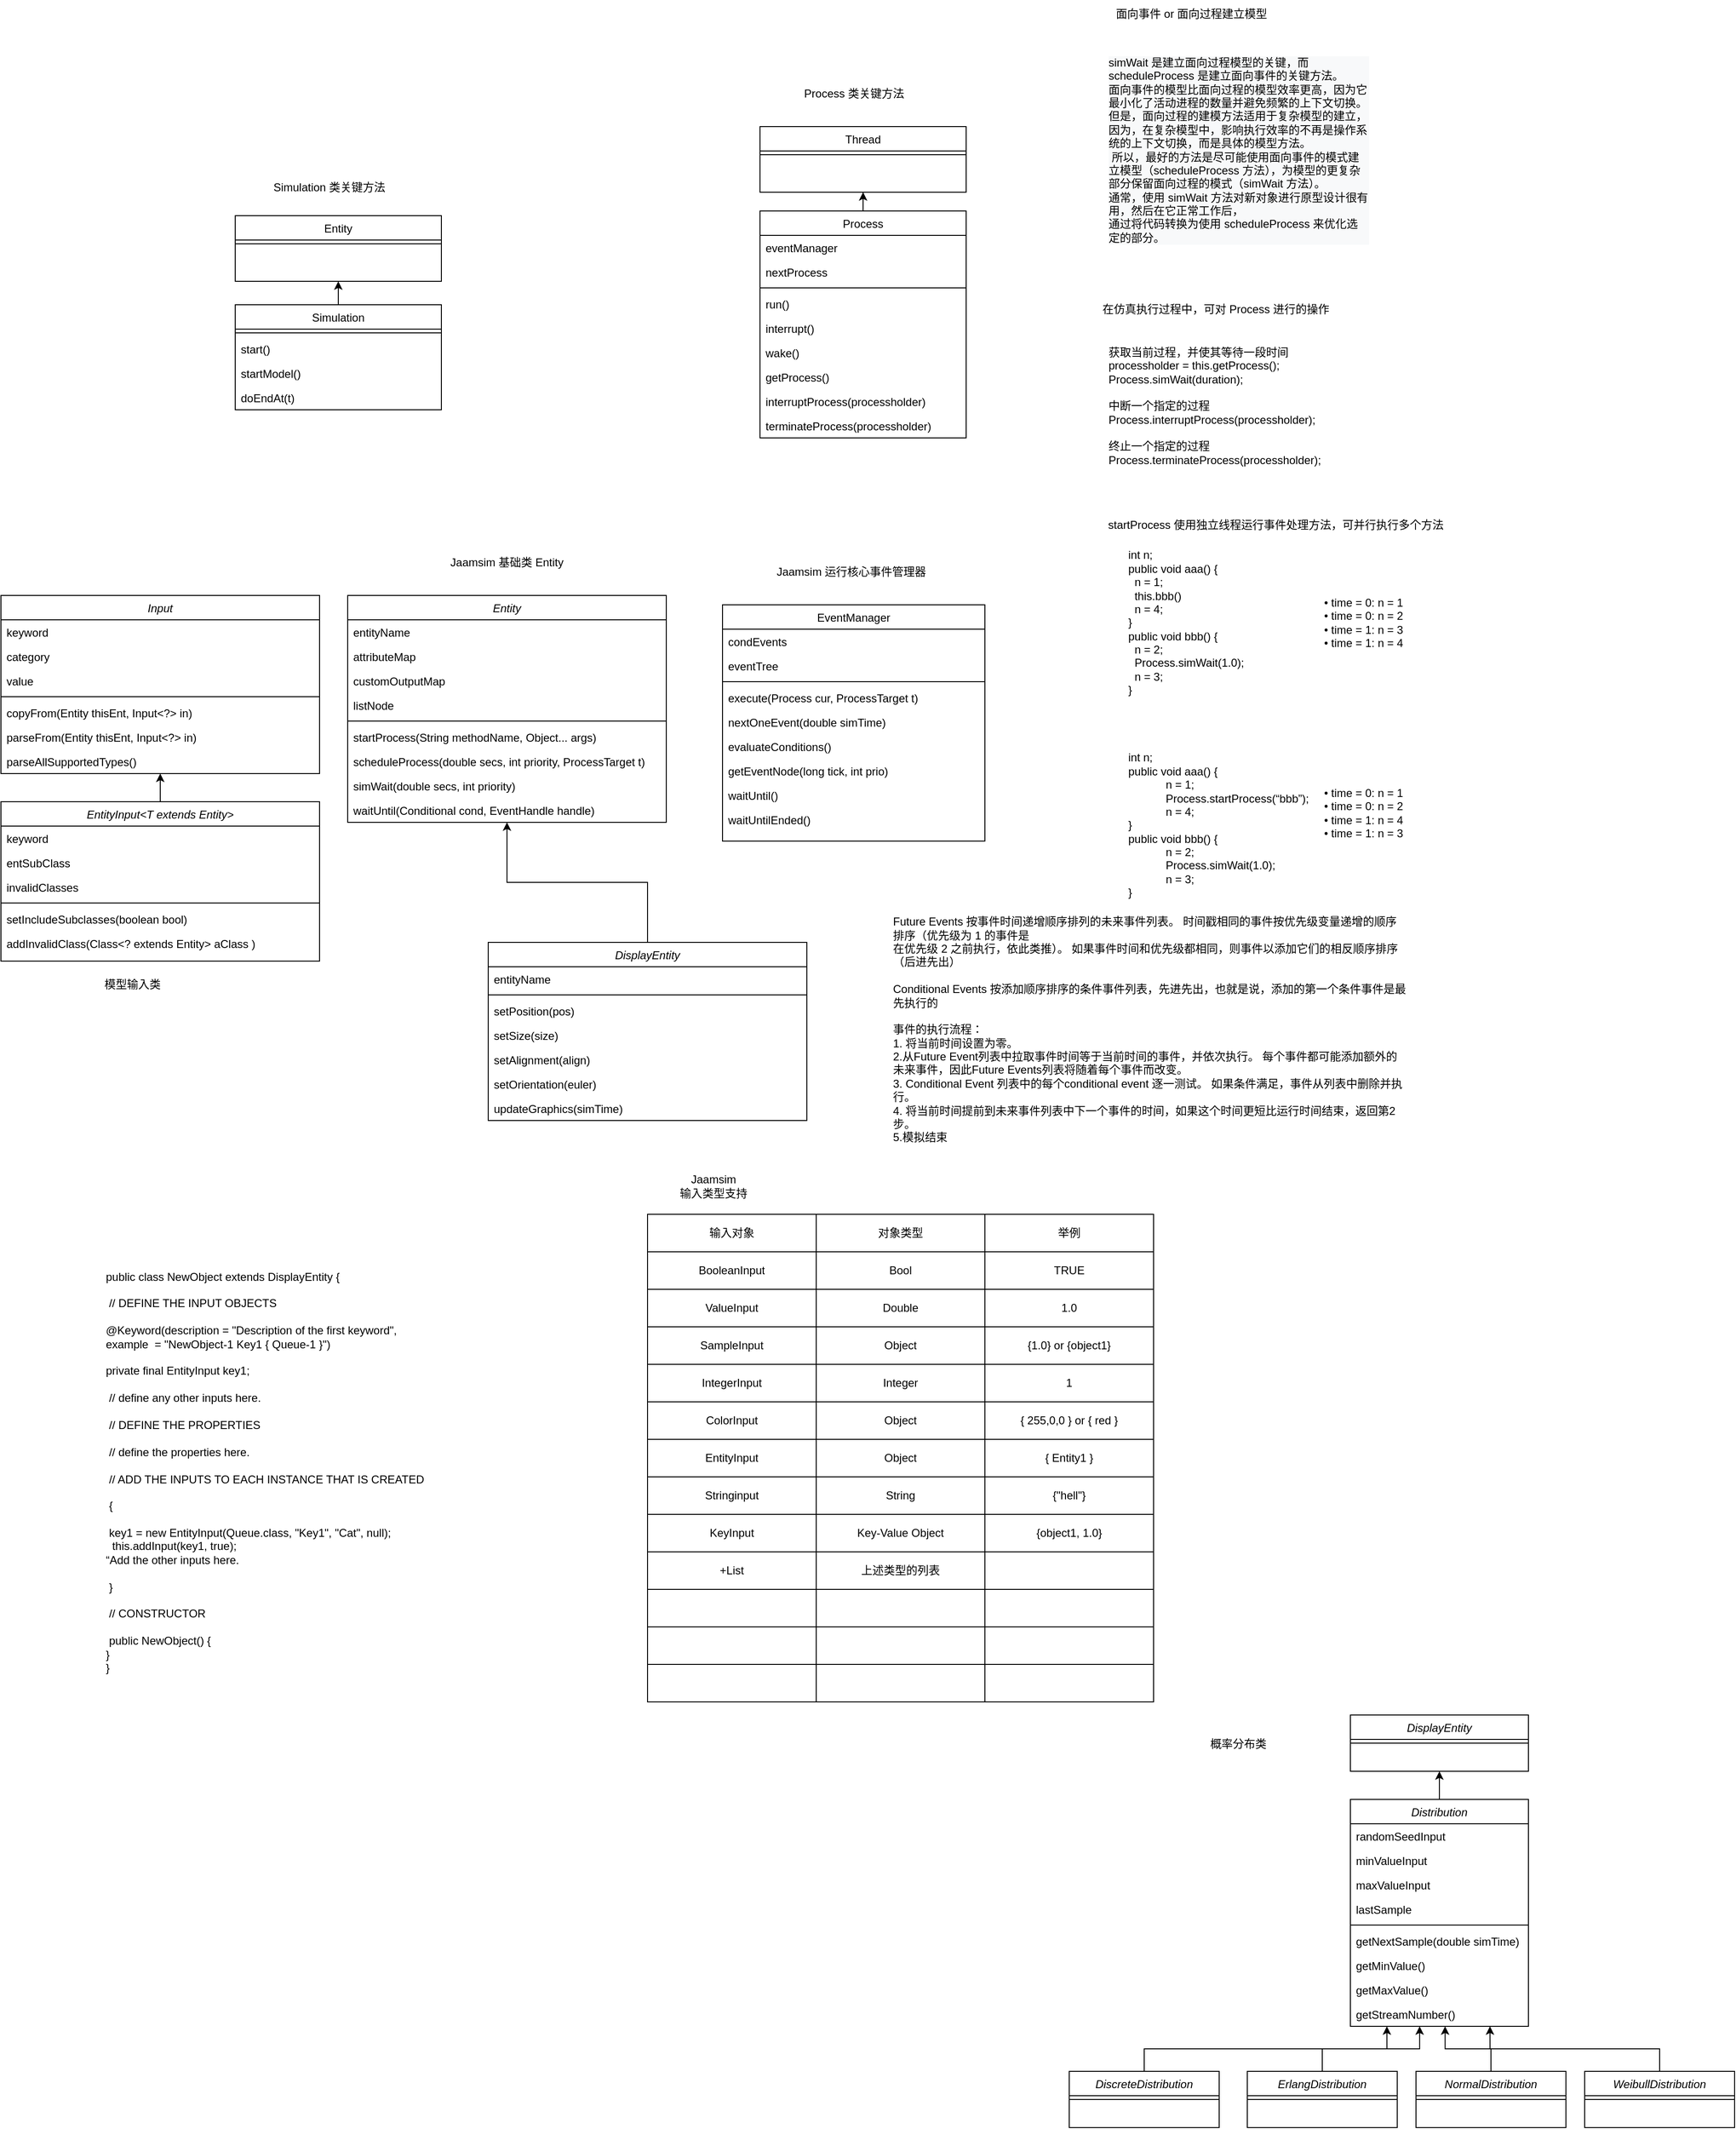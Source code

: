 <mxfile version="20.5.1" type="github">
  <diagram id="C5RBs43oDa-KdzZeNtuy" name="Page-1">
    <mxGraphModel dx="2094" dy="1932" grid="1" gridSize="10" guides="1" tooltips="1" connect="1" arrows="1" fold="1" page="1" pageScale="1" pageWidth="827" pageHeight="1169" math="0" shadow="0">
      <root>
        <mxCell id="WIyWlLk6GJQsqaUBKTNV-0" />
        <mxCell id="WIyWlLk6GJQsqaUBKTNV-1" parent="WIyWlLk6GJQsqaUBKTNV-0" />
        <mxCell id="zkfFHV4jXpPFQw0GAbJ--0" value="Entity" style="swimlane;fontStyle=2;align=center;verticalAlign=top;childLayout=stackLayout;horizontal=1;startSize=26;horizontalStack=0;resizeParent=1;resizeLast=0;collapsible=1;marginBottom=0;rounded=0;shadow=0;strokeWidth=1;" parent="WIyWlLk6GJQsqaUBKTNV-1" vertex="1">
          <mxGeometry x="130" y="120" width="340" height="242" as="geometry">
            <mxRectangle x="230" y="140" width="160" height="26" as="alternateBounds" />
          </mxGeometry>
        </mxCell>
        <mxCell id="zkfFHV4jXpPFQw0GAbJ--1" value="entityName" style="text;align=left;verticalAlign=top;spacingLeft=4;spacingRight=4;overflow=hidden;rotatable=0;points=[[0,0.5],[1,0.5]];portConstraint=eastwest;" parent="zkfFHV4jXpPFQw0GAbJ--0" vertex="1">
          <mxGeometry y="26" width="340" height="26" as="geometry" />
        </mxCell>
        <mxCell id="zkfFHV4jXpPFQw0GAbJ--2" value="attributeMap" style="text;align=left;verticalAlign=top;spacingLeft=4;spacingRight=4;overflow=hidden;rotatable=0;points=[[0,0.5],[1,0.5]];portConstraint=eastwest;rounded=0;shadow=0;html=0;" parent="zkfFHV4jXpPFQw0GAbJ--0" vertex="1">
          <mxGeometry y="52" width="340" height="26" as="geometry" />
        </mxCell>
        <mxCell id="zkfFHV4jXpPFQw0GAbJ--3" value="customOutputMap" style="text;align=left;verticalAlign=top;spacingLeft=4;spacingRight=4;overflow=hidden;rotatable=0;points=[[0,0.5],[1,0.5]];portConstraint=eastwest;rounded=0;shadow=0;html=0;" parent="zkfFHV4jXpPFQw0GAbJ--0" vertex="1">
          <mxGeometry y="78" width="340" height="26" as="geometry" />
        </mxCell>
        <mxCell id="E75fKjDzJzWmUOE-KY9U-1" value="listNode" style="text;align=left;verticalAlign=top;spacingLeft=4;spacingRight=4;overflow=hidden;rotatable=0;points=[[0,0.5],[1,0.5]];portConstraint=eastwest;rounded=0;shadow=0;html=0;" parent="zkfFHV4jXpPFQw0GAbJ--0" vertex="1">
          <mxGeometry y="104" width="340" height="26" as="geometry" />
        </mxCell>
        <mxCell id="zkfFHV4jXpPFQw0GAbJ--4" value="" style="line;html=1;strokeWidth=1;align=left;verticalAlign=middle;spacingTop=-1;spacingLeft=3;spacingRight=3;rotatable=0;labelPosition=right;points=[];portConstraint=eastwest;" parent="zkfFHV4jXpPFQw0GAbJ--0" vertex="1">
          <mxGeometry y="130" width="340" height="8" as="geometry" />
        </mxCell>
        <mxCell id="zkfFHV4jXpPFQw0GAbJ--5" value="startProcess(String methodName, Object... args)" style="text;align=left;verticalAlign=top;spacingLeft=4;spacingRight=4;overflow=hidden;rotatable=0;points=[[0,0.5],[1,0.5]];portConstraint=eastwest;" parent="zkfFHV4jXpPFQw0GAbJ--0" vertex="1">
          <mxGeometry y="138" width="340" height="26" as="geometry" />
        </mxCell>
        <mxCell id="oFxzXQBoVyEtx5_5j72A-67" value="scheduleProcess(double secs, int priority, ProcessTarget t)" style="text;align=left;verticalAlign=top;spacingLeft=4;spacingRight=4;overflow=hidden;rotatable=0;points=[[0,0.5],[1,0.5]];portConstraint=eastwest;" vertex="1" parent="zkfFHV4jXpPFQw0GAbJ--0">
          <mxGeometry y="164" width="340" height="26" as="geometry" />
        </mxCell>
        <mxCell id="oFxzXQBoVyEtx5_5j72A-68" value="simWait(double secs, int priority)" style="text;align=left;verticalAlign=top;spacingLeft=4;spacingRight=4;overflow=hidden;rotatable=0;points=[[0,0.5],[1,0.5]];portConstraint=eastwest;" vertex="1" parent="zkfFHV4jXpPFQw0GAbJ--0">
          <mxGeometry y="190" width="340" height="26" as="geometry" />
        </mxCell>
        <mxCell id="oFxzXQBoVyEtx5_5j72A-69" value="waitUntil(Conditional cond, EventHandle handle)" style="text;align=left;verticalAlign=top;spacingLeft=4;spacingRight=4;overflow=hidden;rotatable=0;points=[[0,0.5],[1,0.5]];portConstraint=eastwest;" vertex="1" parent="zkfFHV4jXpPFQw0GAbJ--0">
          <mxGeometry y="216" width="340" height="26" as="geometry" />
        </mxCell>
        <mxCell id="zkfFHV4jXpPFQw0GAbJ--17" value="EventManager" style="swimlane;fontStyle=0;align=center;verticalAlign=top;childLayout=stackLayout;horizontal=1;startSize=26;horizontalStack=0;resizeParent=1;resizeLast=0;collapsible=1;marginBottom=0;rounded=0;shadow=0;strokeWidth=1;" parent="WIyWlLk6GJQsqaUBKTNV-1" vertex="1">
          <mxGeometry x="530" y="130" width="280" height="252" as="geometry">
            <mxRectangle x="550" y="140" width="160" height="26" as="alternateBounds" />
          </mxGeometry>
        </mxCell>
        <mxCell id="oFxzXQBoVyEtx5_5j72A-70" value="condEvents" style="text;align=left;verticalAlign=top;spacingLeft=4;spacingRight=4;overflow=hidden;rotatable=0;points=[[0,0.5],[1,0.5]];portConstraint=eastwest;" vertex="1" parent="zkfFHV4jXpPFQw0GAbJ--17">
          <mxGeometry y="26" width="280" height="26" as="geometry" />
        </mxCell>
        <mxCell id="oFxzXQBoVyEtx5_5j72A-71" value="eventTree" style="text;align=left;verticalAlign=top;spacingLeft=4;spacingRight=4;overflow=hidden;rotatable=0;points=[[0,0.5],[1,0.5]];portConstraint=eastwest;" vertex="1" parent="zkfFHV4jXpPFQw0GAbJ--17">
          <mxGeometry y="52" width="280" height="26" as="geometry" />
        </mxCell>
        <mxCell id="zkfFHV4jXpPFQw0GAbJ--23" value="" style="line;html=1;strokeWidth=1;align=left;verticalAlign=middle;spacingTop=-1;spacingLeft=3;spacingRight=3;rotatable=0;labelPosition=right;points=[];portConstraint=eastwest;" parent="zkfFHV4jXpPFQw0GAbJ--17" vertex="1">
          <mxGeometry y="78" width="280" height="8" as="geometry" />
        </mxCell>
        <mxCell id="E75fKjDzJzWmUOE-KY9U-32" value="execute(Process cur, ProcessTarget t)" style="text;align=left;verticalAlign=top;spacingLeft=4;spacingRight=4;overflow=hidden;rotatable=0;points=[[0,0.5],[1,0.5]];portConstraint=eastwest;" parent="zkfFHV4jXpPFQw0GAbJ--17" vertex="1">
          <mxGeometry y="86" width="280" height="26" as="geometry" />
        </mxCell>
        <mxCell id="zkfFHV4jXpPFQw0GAbJ--19" value="nextOneEvent(double simTime)" style="text;align=left;verticalAlign=top;spacingLeft=4;spacingRight=4;overflow=hidden;rotatable=0;points=[[0,0.5],[1,0.5]];portConstraint=eastwest;rounded=0;shadow=0;html=0;" parent="zkfFHV4jXpPFQw0GAbJ--17" vertex="1">
          <mxGeometry y="112" width="280" height="26" as="geometry" />
        </mxCell>
        <mxCell id="zkfFHV4jXpPFQw0GAbJ--20" value="evaluateConditions()" style="text;align=left;verticalAlign=top;spacingLeft=4;spacingRight=4;overflow=hidden;rotatable=0;points=[[0,0.5],[1,0.5]];portConstraint=eastwest;rounded=0;shadow=0;html=0;" parent="zkfFHV4jXpPFQw0GAbJ--17" vertex="1">
          <mxGeometry y="138" width="280" height="26" as="geometry" />
        </mxCell>
        <mxCell id="zkfFHV4jXpPFQw0GAbJ--21" value="getEventNode(long tick, int prio)" style="text;align=left;verticalAlign=top;spacingLeft=4;spacingRight=4;overflow=hidden;rotatable=0;points=[[0,0.5],[1,0.5]];portConstraint=eastwest;rounded=0;shadow=0;html=0;" parent="zkfFHV4jXpPFQw0GAbJ--17" vertex="1">
          <mxGeometry y="164" width="280" height="26" as="geometry" />
        </mxCell>
        <mxCell id="E75fKjDzJzWmUOE-KY9U-34" value="waitUntil()" style="text;align=left;verticalAlign=top;spacingLeft=4;spacingRight=4;overflow=hidden;rotatable=0;points=[[0,0.5],[1,0.5]];portConstraint=eastwest;rounded=0;shadow=0;html=0;" parent="zkfFHV4jXpPFQw0GAbJ--17" vertex="1">
          <mxGeometry y="190" width="280" height="26" as="geometry" />
        </mxCell>
        <mxCell id="E75fKjDzJzWmUOE-KY9U-35" value="waitUntilEnded()" style="text;align=left;verticalAlign=top;spacingLeft=4;spacingRight=4;overflow=hidden;rotatable=0;points=[[0,0.5],[1,0.5]];portConstraint=eastwest;rounded=0;shadow=0;html=0;" parent="zkfFHV4jXpPFQw0GAbJ--17" vertex="1">
          <mxGeometry y="216" width="280" height="26" as="geometry" />
        </mxCell>
        <mxCell id="E75fKjDzJzWmUOE-KY9U-0" value="Jaamsim 基础类 Entity" style="text;html=1;strokeColor=none;fillColor=none;align=center;verticalAlign=middle;whiteSpace=wrap;rounded=0;" parent="WIyWlLk6GJQsqaUBKTNV-1" vertex="1">
          <mxGeometry x="215" y="70" width="170" height="30" as="geometry" />
        </mxCell>
        <mxCell id="E75fKjDzJzWmUOE-KY9U-43" style="edgeStyle=orthogonalEdgeStyle;rounded=0;orthogonalLoop=1;jettySize=auto;html=1;exitX=0.5;exitY=0;exitDx=0;exitDy=0;" parent="WIyWlLk6GJQsqaUBKTNV-1" source="E75fKjDzJzWmUOE-KY9U-16" target="E75fKjDzJzWmUOE-KY9U-41" edge="1">
          <mxGeometry relative="1" as="geometry" />
        </mxCell>
        <mxCell id="E75fKjDzJzWmUOE-KY9U-16" value="Process" style="swimlane;fontStyle=0;align=center;verticalAlign=top;childLayout=stackLayout;horizontal=1;startSize=26;horizontalStack=0;resizeParent=1;resizeLast=0;collapsible=1;marginBottom=0;rounded=0;shadow=0;strokeWidth=1;" parent="WIyWlLk6GJQsqaUBKTNV-1" vertex="1">
          <mxGeometry x="570" y="-290" width="220" height="242" as="geometry">
            <mxRectangle x="550" y="140" width="160" height="26" as="alternateBounds" />
          </mxGeometry>
        </mxCell>
        <mxCell id="E75fKjDzJzWmUOE-KY9U-45" value="eventManager" style="text;align=left;verticalAlign=top;spacingLeft=4;spacingRight=4;overflow=hidden;rotatable=0;points=[[0,0.5],[1,0.5]];portConstraint=eastwest;" parent="E75fKjDzJzWmUOE-KY9U-16" vertex="1">
          <mxGeometry y="26" width="220" height="26" as="geometry" />
        </mxCell>
        <mxCell id="E75fKjDzJzWmUOE-KY9U-46" value="nextProcess" style="text;align=left;verticalAlign=top;spacingLeft=4;spacingRight=4;overflow=hidden;rotatable=0;points=[[0,0.5],[1,0.5]];portConstraint=eastwest;" parent="E75fKjDzJzWmUOE-KY9U-16" vertex="1">
          <mxGeometry y="52" width="220" height="26" as="geometry" />
        </mxCell>
        <mxCell id="E75fKjDzJzWmUOE-KY9U-22" value="" style="line;html=1;strokeWidth=1;align=left;verticalAlign=middle;spacingTop=-1;spacingLeft=3;spacingRight=3;rotatable=0;labelPosition=right;points=[];portConstraint=eastwest;" parent="E75fKjDzJzWmUOE-KY9U-16" vertex="1">
          <mxGeometry y="78" width="220" height="8" as="geometry" />
        </mxCell>
        <mxCell id="E75fKjDzJzWmUOE-KY9U-47" value="run()" style="text;align=left;verticalAlign=top;spacingLeft=4;spacingRight=4;overflow=hidden;rotatable=0;points=[[0,0.5],[1,0.5]];portConstraint=eastwest;" parent="E75fKjDzJzWmUOE-KY9U-16" vertex="1">
          <mxGeometry y="86" width="220" height="26" as="geometry" />
        </mxCell>
        <mxCell id="E75fKjDzJzWmUOE-KY9U-48" value="interrupt()" style="text;align=left;verticalAlign=top;spacingLeft=4;spacingRight=4;overflow=hidden;rotatable=0;points=[[0,0.5],[1,0.5]];portConstraint=eastwest;" parent="E75fKjDzJzWmUOE-KY9U-16" vertex="1">
          <mxGeometry y="112" width="220" height="26" as="geometry" />
        </mxCell>
        <mxCell id="E75fKjDzJzWmUOE-KY9U-49" value="wake()" style="text;align=left;verticalAlign=top;spacingLeft=4;spacingRight=4;overflow=hidden;rotatable=0;points=[[0,0.5],[1,0.5]];portConstraint=eastwest;" parent="E75fKjDzJzWmUOE-KY9U-16" vertex="1">
          <mxGeometry y="138" width="220" height="26" as="geometry" />
        </mxCell>
        <mxCell id="E75fKjDzJzWmUOE-KY9U-56" value="getProcess()" style="text;align=left;verticalAlign=top;spacingLeft=4;spacingRight=4;overflow=hidden;rotatable=0;points=[[0,0.5],[1,0.5]];portConstraint=eastwest;" parent="E75fKjDzJzWmUOE-KY9U-16" vertex="1">
          <mxGeometry y="164" width="220" height="26" as="geometry" />
        </mxCell>
        <mxCell id="E75fKjDzJzWmUOE-KY9U-57" value="interruptProcess(processholder)" style="text;align=left;verticalAlign=top;spacingLeft=4;spacingRight=4;overflow=hidden;rotatable=0;points=[[0,0.5],[1,0.5]];portConstraint=eastwest;" parent="E75fKjDzJzWmUOE-KY9U-16" vertex="1">
          <mxGeometry y="190" width="220" height="26" as="geometry" />
        </mxCell>
        <mxCell id="E75fKjDzJzWmUOE-KY9U-67" value="terminateProcess(processholder)" style="text;align=left;verticalAlign=top;spacingLeft=4;spacingRight=4;overflow=hidden;rotatable=0;points=[[0,0.5],[1,0.5]];portConstraint=eastwest;" parent="E75fKjDzJzWmUOE-KY9U-16" vertex="1">
          <mxGeometry y="216" width="220" height="26" as="geometry" />
        </mxCell>
        <mxCell id="E75fKjDzJzWmUOE-KY9U-41" value="Thread" style="swimlane;fontStyle=0;align=center;verticalAlign=top;childLayout=stackLayout;horizontal=1;startSize=26;horizontalStack=0;resizeParent=1;resizeLast=0;collapsible=1;marginBottom=0;rounded=0;shadow=0;strokeWidth=1;" parent="WIyWlLk6GJQsqaUBKTNV-1" vertex="1">
          <mxGeometry x="570" y="-380" width="220" height="70" as="geometry">
            <mxRectangle x="550" y="140" width="160" height="26" as="alternateBounds" />
          </mxGeometry>
        </mxCell>
        <mxCell id="E75fKjDzJzWmUOE-KY9U-42" value="" style="line;html=1;strokeWidth=1;align=left;verticalAlign=middle;spacingTop=-1;spacingLeft=3;spacingRight=3;rotatable=0;labelPosition=right;points=[];portConstraint=eastwest;" parent="E75fKjDzJzWmUOE-KY9U-41" vertex="1">
          <mxGeometry y="26" width="220" height="8" as="geometry" />
        </mxCell>
        <mxCell id="E75fKjDzJzWmUOE-KY9U-51" value="&lt;div style=&quot;color: rgb(0, 0, 0); font-family: Helvetica; font-size: 12px; font-style: normal; font-variant-ligatures: normal; font-variant-caps: normal; font-weight: 400; letter-spacing: normal; orphans: 2; text-indent: 0px; text-transform: none; widows: 2; word-spacing: 0px; -webkit-text-stroke-width: 0px; background-color: rgb(248, 249, 250); text-decoration-thickness: initial; text-decoration-style: initial; text-decoration-color: initial;&quot;&gt;simWait 是建立面向过程模型的关键，而 scheduleProcess 是建立面向事件的关键方法。&lt;/div&gt;&lt;div style=&quot;color: rgb(0, 0, 0); font-family: Helvetica; font-size: 12px; font-style: normal; font-variant-ligatures: normal; font-variant-caps: normal; font-weight: 400; letter-spacing: normal; orphans: 2; text-indent: 0px; text-transform: none; widows: 2; word-spacing: 0px; -webkit-text-stroke-width: 0px; background-color: rgb(248, 249, 250); text-decoration-thickness: initial; text-decoration-style: initial; text-decoration-color: initial;&quot;&gt;面向事件的模型比面向过程的模型效率更高，因为它最小化了活动进程的数量并避免频繁的上下文切换。&lt;/div&gt;&lt;div style=&quot;color: rgb(0, 0, 0); font-family: Helvetica; font-size: 12px; font-style: normal; font-variant-ligatures: normal; font-variant-caps: normal; font-weight: 400; letter-spacing: normal; orphans: 2; text-indent: 0px; text-transform: none; widows: 2; word-spacing: 0px; -webkit-text-stroke-width: 0px; background-color: rgb(248, 249, 250); text-decoration-thickness: initial; text-decoration-style: initial; text-decoration-color: initial;&quot;&gt;但是，面向过程的建模方法适用于复杂模型的建立，因为，在复杂模型中，影响执行效率的不再是操作系统的上下文切换，而是具体的模型方法。&amp;nbsp;&lt;/div&gt;&lt;div style=&quot;color: rgb(0, 0, 0); font-family: Helvetica; font-size: 12px; font-style: normal; font-variant-ligatures: normal; font-variant-caps: normal; font-weight: 400; letter-spacing: normal; orphans: 2; text-indent: 0px; text-transform: none; widows: 2; word-spacing: 0px; -webkit-text-stroke-width: 0px; background-color: rgb(248, 249, 250); text-decoration-thickness: initial; text-decoration-style: initial; text-decoration-color: initial;&quot;&gt;&amp;nbsp;所以，最好的方法是尽可能使用面向事件的模式建立模型（scheduleProcess 方法），为模型的更复杂部分保留面向过程的模式（simWait 方法）。&lt;/div&gt;&lt;div style=&quot;color: rgb(0, 0, 0); font-family: Helvetica; font-size: 12px; font-style: normal; font-variant-ligatures: normal; font-variant-caps: normal; font-weight: 400; letter-spacing: normal; orphans: 2; text-indent: 0px; text-transform: none; widows: 2; word-spacing: 0px; -webkit-text-stroke-width: 0px; background-color: rgb(248, 249, 250); text-decoration-thickness: initial; text-decoration-style: initial; text-decoration-color: initial;&quot;&gt;通常，使用 simWait 方法对新对象进行原型设计很有用，然后在它正常工作后，&lt;/div&gt;&lt;div style=&quot;color: rgb(0, 0, 0); font-family: Helvetica; font-size: 12px; font-style: normal; font-variant-ligatures: normal; font-variant-caps: normal; font-weight: 400; letter-spacing: normal; orphans: 2; text-indent: 0px; text-transform: none; widows: 2; word-spacing: 0px; -webkit-text-stroke-width: 0px; background-color: rgb(248, 249, 250); text-decoration-thickness: initial; text-decoration-style: initial; text-decoration-color: initial;&quot;&gt;通过将代码转换为使用 scheduleProcess 来优化选定的部分。&lt;/div&gt;" style="text;html=1;strokeColor=none;fillColor=none;align=left;verticalAlign=middle;whiteSpace=wrap;rounded=0;" parent="WIyWlLk6GJQsqaUBKTNV-1" vertex="1">
          <mxGeometry x="940" y="-460" width="280" height="210" as="geometry" />
        </mxCell>
        <mxCell id="E75fKjDzJzWmUOE-KY9U-52" value="int n;&lt;br&gt;public void aaa() {&lt;br&gt;&lt;span style=&quot;white-space: pre;&quot;&gt; &lt;span style=&quot;white-space: pre;&quot;&gt;	&lt;/span&gt;&lt;/span&gt;n = 1;&lt;br&gt;&lt;span style=&quot;white-space: pre;&quot;&gt; &lt;span style=&quot;white-space: pre;&quot;&gt;	&lt;/span&gt;&lt;/span&gt;this.bbb()&lt;br&gt;&lt;span style=&quot;white-space: pre;&quot;&gt; &lt;span style=&quot;white-space: pre;&quot;&gt;	&lt;/span&gt;&lt;/span&gt;n = 4;&lt;br&gt;}&lt;br&gt;public void bbb() {&lt;br&gt;&lt;span style=&quot;white-space: pre;&quot;&gt; &lt;span style=&quot;white-space: pre;&quot;&gt;	&lt;/span&gt;&lt;/span&gt;n = 2;&lt;br&gt;&lt;span style=&quot;white-space: pre;&quot;&gt; &lt;span style=&quot;white-space: pre;&quot;&gt;	&lt;/span&gt;&lt;/span&gt;Process.simWait(1.0);&lt;br&gt;&lt;span style=&quot;white-space: pre;&quot;&gt; &lt;span style=&quot;white-space: pre;&quot;&gt;	&lt;/span&gt;&lt;/span&gt;n = 3;&lt;br&gt;}" style="text;html=1;strokeColor=none;fillColor=none;align=left;verticalAlign=middle;whiteSpace=wrap;rounded=0;" parent="WIyWlLk6GJQsqaUBKTNV-1" vertex="1">
          <mxGeometry x="961" y="47" width="169" height="203" as="geometry" />
        </mxCell>
        <mxCell id="E75fKjDzJzWmUOE-KY9U-53" value="&lt;meta charset=&quot;utf-8&quot;&gt;• time = 0: n = 1&#xa;• time = 0: n = 2&#xa;• time = 1: n = 3&#xa;• time = 1: n = 4" style="text;html=1;strokeColor=none;fillColor=none;align=left;verticalAlign=middle;whiteSpace=wrap;rounded=0;" parent="WIyWlLk6GJQsqaUBKTNV-1" vertex="1">
          <mxGeometry x="1170" y="47" width="169" height="203" as="geometry" />
        </mxCell>
        <mxCell id="E75fKjDzJzWmUOE-KY9U-54" value="int n;&lt;br&gt;public void aaa() {&lt;br&gt;&lt;span style=&quot;&quot;&gt; &lt;/span&gt;&lt;blockquote style=&quot;margin: 0 0 0 40px; border: none; padding: 0px;&quot;&gt;n = 1;&lt;br&gt;Process.startProcess(“bbb”);&lt;br&gt;n = 4;&lt;/blockquote&gt;}&lt;br&gt;public void bbb() {&lt;br&gt;&lt;span style=&quot;&quot;&gt; &lt;/span&gt;&lt;blockquote style=&quot;margin: 0 0 0 40px; border: none; padding: 0px;&quot;&gt;n = 2;&lt;br&gt;Process.simWait(1.0);&lt;br&gt;n = 3;&lt;/blockquote&gt;}" style="text;html=1;strokeColor=none;fillColor=none;align=left;verticalAlign=middle;whiteSpace=wrap;rounded=0;" parent="WIyWlLk6GJQsqaUBKTNV-1" vertex="1">
          <mxGeometry x="961" y="263" width="189" height="203" as="geometry" />
        </mxCell>
        <mxCell id="E75fKjDzJzWmUOE-KY9U-55" value="• time = 0: n = 1&lt;br&gt;• time = 0: n = 2&lt;br&gt;• time = 1: n = 4&lt;br&gt;• time = 1: n = 3" style="text;html=1;strokeColor=none;fillColor=none;align=left;verticalAlign=middle;whiteSpace=wrap;rounded=0;" parent="WIyWlLk6GJQsqaUBKTNV-1" vertex="1">
          <mxGeometry x="1170" y="250" width="169" height="203" as="geometry" />
        </mxCell>
        <mxCell id="E75fKjDzJzWmUOE-KY9U-68" value="获取当前过程，并使其等待一段时间&lt;br&gt;processholder = this.getProcess();&lt;br&gt;Process.simWait(duration);&lt;br&gt;&lt;br&gt;中断一个指定的过程&lt;br&gt;Process.interruptProcess(processholder);&lt;br&gt;&lt;br&gt;终止一个指定的过程&lt;br&gt;Process.terminateProcess(processholder);" style="text;html=1;strokeColor=none;fillColor=none;align=left;verticalAlign=middle;whiteSpace=wrap;rounded=0;" parent="WIyWlLk6GJQsqaUBKTNV-1" vertex="1">
          <mxGeometry x="940" y="-158" width="280" height="152" as="geometry" />
        </mxCell>
        <mxCell id="E75fKjDzJzWmUOE-KY9U-69" value="&lt;div&gt;Future Events 按事件时间递增顺序排列的未来事件列表。 时间戳相同的事件&lt;span style=&quot;background-color: initial;&quot;&gt;按优先级变量递增的顺序排序（优先级为 1 的事件是&lt;/span&gt;&lt;/div&gt;&lt;div&gt;在优先级 2 之前执行，依此类推）。 如果事件时间和优先级都相同，则事件&lt;span style=&quot;background-color: initial;&quot;&gt;以添加它们的相反顺序排序（后进先出）&lt;/span&gt;&lt;/div&gt;&lt;div&gt;&lt;span style=&quot;background-color: initial;&quot;&gt;&lt;br&gt;&lt;/span&gt;&lt;/div&gt;&lt;div&gt;Conditional Events 按添加顺序排序的条件事件列表，先进先出，&lt;span style=&quot;background-color: initial;&quot;&gt;也就是说，添加的第一个条件事件是最先执行的&lt;/span&gt;&lt;/div&gt;&lt;div&gt;&lt;span style=&quot;background-color: initial;&quot;&gt;&lt;br&gt;&lt;/span&gt;&lt;/div&gt;&lt;div&gt;&lt;span style=&quot;background-color: initial;&quot;&gt;事件的执行流程：&lt;/span&gt;&lt;/div&gt;&lt;div&gt;&lt;span style=&quot;background-color: initial;&quot;&gt;&lt;div&gt;1. 将当前时间设置为零。&lt;/div&gt;&lt;div&gt;2.从Future Event列表中拉取事件时间等于当前时间的事件，并依次&lt;span style=&quot;background-color: initial;&quot;&gt;执行。 每个事件都可能添加额外的未来事件，因此Future Events列表将&lt;/span&gt;&lt;span style=&quot;background-color: initial;&quot;&gt;随着每个事件而改变。&lt;/span&gt;&lt;/div&gt;&lt;div&gt;3. Conditional Event 列表中的每个conditional event 逐一测试。 如果条件&lt;span style=&quot;background-color: initial;&quot;&gt;满足，事件从列表中删除并执行。&lt;/span&gt;&lt;/div&gt;&lt;div&gt;4. 将当前时间提前到未来事件列表中下一个事件的时间，如果这个时间更短&lt;span style=&quot;background-color: initial;&quot;&gt;比运行时间结束，返回第2步。&lt;/span&gt;&lt;/div&gt;&lt;div&gt;5.模拟结束&lt;/div&gt;&lt;/span&gt;&lt;/div&gt;" style="text;html=1;strokeColor=none;fillColor=none;align=left;verticalAlign=middle;whiteSpace=wrap;rounded=0;" parent="WIyWlLk6GJQsqaUBKTNV-1" vertex="1">
          <mxGeometry x="710" y="450" width="550" height="265" as="geometry" />
        </mxCell>
        <mxCell id="oFxzXQBoVyEtx5_5j72A-11" style="edgeStyle=orthogonalEdgeStyle;rounded=0;orthogonalLoop=1;jettySize=auto;html=1;exitX=0.5;exitY=0;exitDx=0;exitDy=0;entryX=0.5;entryY=1;entryDx=0;entryDy=0;" edge="1" parent="WIyWlLk6GJQsqaUBKTNV-1" source="oFxzXQBoVyEtx5_5j72A-0" target="zkfFHV4jXpPFQw0GAbJ--0">
          <mxGeometry relative="1" as="geometry" />
        </mxCell>
        <mxCell id="oFxzXQBoVyEtx5_5j72A-0" value="DisplayEntity" style="swimlane;fontStyle=2;align=center;verticalAlign=top;childLayout=stackLayout;horizontal=1;startSize=26;horizontalStack=0;resizeParent=1;resizeLast=0;collapsible=1;marginBottom=0;rounded=0;shadow=0;strokeWidth=1;" vertex="1" parent="WIyWlLk6GJQsqaUBKTNV-1">
          <mxGeometry x="280" y="490" width="340" height="190" as="geometry">
            <mxRectangle x="230" y="140" width="160" height="26" as="alternateBounds" />
          </mxGeometry>
        </mxCell>
        <mxCell id="oFxzXQBoVyEtx5_5j72A-1" value="entityName" style="text;align=left;verticalAlign=top;spacingLeft=4;spacingRight=4;overflow=hidden;rotatable=0;points=[[0,0.5],[1,0.5]];portConstraint=eastwest;" vertex="1" parent="oFxzXQBoVyEtx5_5j72A-0">
          <mxGeometry y="26" width="340" height="26" as="geometry" />
        </mxCell>
        <mxCell id="oFxzXQBoVyEtx5_5j72A-5" value="" style="line;html=1;strokeWidth=1;align=left;verticalAlign=middle;spacingTop=-1;spacingLeft=3;spacingRight=3;rotatable=0;labelPosition=right;points=[];portConstraint=eastwest;" vertex="1" parent="oFxzXQBoVyEtx5_5j72A-0">
          <mxGeometry y="52" width="340" height="8" as="geometry" />
        </mxCell>
        <mxCell id="oFxzXQBoVyEtx5_5j72A-6" value="setPosition(pos)" style="text;align=left;verticalAlign=top;spacingLeft=4;spacingRight=4;overflow=hidden;rotatable=0;points=[[0,0.5],[1,0.5]];portConstraint=eastwest;" vertex="1" parent="oFxzXQBoVyEtx5_5j72A-0">
          <mxGeometry y="60" width="340" height="26" as="geometry" />
        </mxCell>
        <mxCell id="oFxzXQBoVyEtx5_5j72A-7" value="setSize(size)" style="text;align=left;verticalAlign=top;spacingLeft=4;spacingRight=4;overflow=hidden;rotatable=0;points=[[0,0.5],[1,0.5]];portConstraint=eastwest;" vertex="1" parent="oFxzXQBoVyEtx5_5j72A-0">
          <mxGeometry y="86" width="340" height="26" as="geometry" />
        </mxCell>
        <mxCell id="oFxzXQBoVyEtx5_5j72A-8" value="setAlignment(align)" style="text;align=left;verticalAlign=top;spacingLeft=4;spacingRight=4;overflow=hidden;rotatable=0;points=[[0,0.5],[1,0.5]];portConstraint=eastwest;" vertex="1" parent="oFxzXQBoVyEtx5_5j72A-0">
          <mxGeometry y="112" width="340" height="26" as="geometry" />
        </mxCell>
        <mxCell id="oFxzXQBoVyEtx5_5j72A-9" value="setOrientation(euler)" style="text;align=left;verticalAlign=top;spacingLeft=4;spacingRight=4;overflow=hidden;rotatable=0;points=[[0,0.5],[1,0.5]];portConstraint=eastwest;" vertex="1" parent="oFxzXQBoVyEtx5_5j72A-0">
          <mxGeometry y="138" width="340" height="26" as="geometry" />
        </mxCell>
        <mxCell id="oFxzXQBoVyEtx5_5j72A-10" value="updateGraphics(simTime) " style="text;align=left;verticalAlign=top;spacingLeft=4;spacingRight=4;overflow=hidden;rotatable=0;points=[[0,0.5],[1,0.5]];portConstraint=eastwest;" vertex="1" parent="oFxzXQBoVyEtx5_5j72A-0">
          <mxGeometry y="164" width="340" height="26" as="geometry" />
        </mxCell>
        <mxCell id="oFxzXQBoVyEtx5_5j72A-13" value="" style="shape=table;startSize=0;container=1;collapsible=0;childLayout=tableLayout;" vertex="1" parent="WIyWlLk6GJQsqaUBKTNV-1">
          <mxGeometry x="450" y="780" width="540" height="520" as="geometry" />
        </mxCell>
        <mxCell id="oFxzXQBoVyEtx5_5j72A-14" value="" style="shape=tableRow;horizontal=0;startSize=0;swimlaneHead=0;swimlaneBody=0;top=0;left=0;bottom=0;right=0;collapsible=0;dropTarget=0;fillColor=none;points=[[0,0.5],[1,0.5]];portConstraint=eastwest;" vertex="1" parent="oFxzXQBoVyEtx5_5j72A-13">
          <mxGeometry width="540" height="40" as="geometry" />
        </mxCell>
        <mxCell id="oFxzXQBoVyEtx5_5j72A-15" value="输入对象" style="shape=partialRectangle;html=1;whiteSpace=wrap;connectable=0;overflow=hidden;fillColor=none;top=0;left=0;bottom=0;right=0;pointerEvents=1;" vertex="1" parent="oFxzXQBoVyEtx5_5j72A-14">
          <mxGeometry width="180" height="40" as="geometry">
            <mxRectangle width="180" height="40" as="alternateBounds" />
          </mxGeometry>
        </mxCell>
        <mxCell id="oFxzXQBoVyEtx5_5j72A-16" value="对象类型" style="shape=partialRectangle;html=1;whiteSpace=wrap;connectable=0;overflow=hidden;fillColor=none;top=0;left=0;bottom=0;right=0;pointerEvents=1;" vertex="1" parent="oFxzXQBoVyEtx5_5j72A-14">
          <mxGeometry x="180" width="180" height="40" as="geometry">
            <mxRectangle width="180" height="40" as="alternateBounds" />
          </mxGeometry>
        </mxCell>
        <mxCell id="oFxzXQBoVyEtx5_5j72A-17" value="举例" style="shape=partialRectangle;html=1;whiteSpace=wrap;connectable=0;overflow=hidden;fillColor=none;top=0;left=0;bottom=0;right=0;pointerEvents=1;" vertex="1" parent="oFxzXQBoVyEtx5_5j72A-14">
          <mxGeometry x="360" width="180" height="40" as="geometry">
            <mxRectangle width="180" height="40" as="alternateBounds" />
          </mxGeometry>
        </mxCell>
        <mxCell id="oFxzXQBoVyEtx5_5j72A-18" value="" style="shape=tableRow;horizontal=0;startSize=0;swimlaneHead=0;swimlaneBody=0;top=0;left=0;bottom=0;right=0;collapsible=0;dropTarget=0;fillColor=none;points=[[0,0.5],[1,0.5]];portConstraint=eastwest;" vertex="1" parent="oFxzXQBoVyEtx5_5j72A-13">
          <mxGeometry y="40" width="540" height="40" as="geometry" />
        </mxCell>
        <mxCell id="oFxzXQBoVyEtx5_5j72A-19" value="&lt;meta charset=&quot;utf-8&quot;&gt;BooleanInput" style="shape=partialRectangle;html=1;whiteSpace=wrap;connectable=0;overflow=hidden;fillColor=none;top=0;left=0;bottom=0;right=0;pointerEvents=1;" vertex="1" parent="oFxzXQBoVyEtx5_5j72A-18">
          <mxGeometry width="180" height="40" as="geometry">
            <mxRectangle width="180" height="40" as="alternateBounds" />
          </mxGeometry>
        </mxCell>
        <mxCell id="oFxzXQBoVyEtx5_5j72A-20" value="Bool" style="shape=partialRectangle;html=1;whiteSpace=wrap;connectable=0;overflow=hidden;fillColor=none;top=0;left=0;bottom=0;right=0;pointerEvents=1;" vertex="1" parent="oFxzXQBoVyEtx5_5j72A-18">
          <mxGeometry x="180" width="180" height="40" as="geometry">
            <mxRectangle width="180" height="40" as="alternateBounds" />
          </mxGeometry>
        </mxCell>
        <mxCell id="oFxzXQBoVyEtx5_5j72A-21" value="TRUE" style="shape=partialRectangle;html=1;whiteSpace=wrap;connectable=0;overflow=hidden;fillColor=none;top=0;left=0;bottom=0;right=0;pointerEvents=1;" vertex="1" parent="oFxzXQBoVyEtx5_5j72A-18">
          <mxGeometry x="360" width="180" height="40" as="geometry">
            <mxRectangle width="180" height="40" as="alternateBounds" />
          </mxGeometry>
        </mxCell>
        <mxCell id="oFxzXQBoVyEtx5_5j72A-22" value="" style="shape=tableRow;horizontal=0;startSize=0;swimlaneHead=0;swimlaneBody=0;top=0;left=0;bottom=0;right=0;collapsible=0;dropTarget=0;fillColor=none;points=[[0,0.5],[1,0.5]];portConstraint=eastwest;" vertex="1" parent="oFxzXQBoVyEtx5_5j72A-13">
          <mxGeometry y="80" width="540" height="40" as="geometry" />
        </mxCell>
        <mxCell id="oFxzXQBoVyEtx5_5j72A-23" value="ValueInput" style="shape=partialRectangle;html=1;whiteSpace=wrap;connectable=0;overflow=hidden;fillColor=none;top=0;left=0;bottom=0;right=0;pointerEvents=1;" vertex="1" parent="oFxzXQBoVyEtx5_5j72A-22">
          <mxGeometry width="180" height="40" as="geometry">
            <mxRectangle width="180" height="40" as="alternateBounds" />
          </mxGeometry>
        </mxCell>
        <mxCell id="oFxzXQBoVyEtx5_5j72A-24" value="Double" style="shape=partialRectangle;html=1;whiteSpace=wrap;connectable=0;overflow=hidden;fillColor=none;top=0;left=0;bottom=0;right=0;pointerEvents=1;" vertex="1" parent="oFxzXQBoVyEtx5_5j72A-22">
          <mxGeometry x="180" width="180" height="40" as="geometry">
            <mxRectangle width="180" height="40" as="alternateBounds" />
          </mxGeometry>
        </mxCell>
        <mxCell id="oFxzXQBoVyEtx5_5j72A-25" value="1.0" style="shape=partialRectangle;html=1;whiteSpace=wrap;connectable=0;overflow=hidden;fillColor=none;top=0;left=0;bottom=0;right=0;pointerEvents=1;" vertex="1" parent="oFxzXQBoVyEtx5_5j72A-22">
          <mxGeometry x="360" width="180" height="40" as="geometry">
            <mxRectangle width="180" height="40" as="alternateBounds" />
          </mxGeometry>
        </mxCell>
        <mxCell id="oFxzXQBoVyEtx5_5j72A-26" value="" style="shape=tableRow;horizontal=0;startSize=0;swimlaneHead=0;swimlaneBody=0;top=0;left=0;bottom=0;right=0;collapsible=0;dropTarget=0;fillColor=none;points=[[0,0.5],[1,0.5]];portConstraint=eastwest;" vertex="1" parent="oFxzXQBoVyEtx5_5j72A-13">
          <mxGeometry y="120" width="540" height="40" as="geometry" />
        </mxCell>
        <mxCell id="oFxzXQBoVyEtx5_5j72A-27" value="SampleInput" style="shape=partialRectangle;html=1;whiteSpace=wrap;connectable=0;overflow=hidden;fillColor=none;top=0;left=0;bottom=0;right=0;pointerEvents=1;" vertex="1" parent="oFxzXQBoVyEtx5_5j72A-26">
          <mxGeometry width="180" height="40" as="geometry">
            <mxRectangle width="180" height="40" as="alternateBounds" />
          </mxGeometry>
        </mxCell>
        <mxCell id="oFxzXQBoVyEtx5_5j72A-28" value="Object" style="shape=partialRectangle;html=1;whiteSpace=wrap;connectable=0;overflow=hidden;fillColor=none;top=0;left=0;bottom=0;right=0;pointerEvents=1;" vertex="1" parent="oFxzXQBoVyEtx5_5j72A-26">
          <mxGeometry x="180" width="180" height="40" as="geometry">
            <mxRectangle width="180" height="40" as="alternateBounds" />
          </mxGeometry>
        </mxCell>
        <mxCell id="oFxzXQBoVyEtx5_5j72A-29" value="{1.0} or {object1}" style="shape=partialRectangle;html=1;whiteSpace=wrap;connectable=0;overflow=hidden;fillColor=none;top=0;left=0;bottom=0;right=0;pointerEvents=1;" vertex="1" parent="oFxzXQBoVyEtx5_5j72A-26">
          <mxGeometry x="360" width="180" height="40" as="geometry">
            <mxRectangle width="180" height="40" as="alternateBounds" />
          </mxGeometry>
        </mxCell>
        <mxCell id="oFxzXQBoVyEtx5_5j72A-30" value="" style="shape=tableRow;horizontal=0;startSize=0;swimlaneHead=0;swimlaneBody=0;top=0;left=0;bottom=0;right=0;collapsible=0;dropTarget=0;fillColor=none;points=[[0,0.5],[1,0.5]];portConstraint=eastwest;" vertex="1" parent="oFxzXQBoVyEtx5_5j72A-13">
          <mxGeometry y="160" width="540" height="40" as="geometry" />
        </mxCell>
        <mxCell id="oFxzXQBoVyEtx5_5j72A-31" value="IntegerInput" style="shape=partialRectangle;html=1;whiteSpace=wrap;connectable=0;overflow=hidden;fillColor=none;top=0;left=0;bottom=0;right=0;pointerEvents=1;" vertex="1" parent="oFxzXQBoVyEtx5_5j72A-30">
          <mxGeometry width="180" height="40" as="geometry">
            <mxRectangle width="180" height="40" as="alternateBounds" />
          </mxGeometry>
        </mxCell>
        <mxCell id="oFxzXQBoVyEtx5_5j72A-32" value="Integer" style="shape=partialRectangle;html=1;whiteSpace=wrap;connectable=0;overflow=hidden;fillColor=none;top=0;left=0;bottom=0;right=0;pointerEvents=1;" vertex="1" parent="oFxzXQBoVyEtx5_5j72A-30">
          <mxGeometry x="180" width="180" height="40" as="geometry">
            <mxRectangle width="180" height="40" as="alternateBounds" />
          </mxGeometry>
        </mxCell>
        <mxCell id="oFxzXQBoVyEtx5_5j72A-33" value="1" style="shape=partialRectangle;html=1;whiteSpace=wrap;connectable=0;overflow=hidden;fillColor=none;top=0;left=0;bottom=0;right=0;pointerEvents=1;" vertex="1" parent="oFxzXQBoVyEtx5_5j72A-30">
          <mxGeometry x="360" width="180" height="40" as="geometry">
            <mxRectangle width="180" height="40" as="alternateBounds" />
          </mxGeometry>
        </mxCell>
        <mxCell id="oFxzXQBoVyEtx5_5j72A-34" value="" style="shape=tableRow;horizontal=0;startSize=0;swimlaneHead=0;swimlaneBody=0;top=0;left=0;bottom=0;right=0;collapsible=0;dropTarget=0;fillColor=none;points=[[0,0.5],[1,0.5]];portConstraint=eastwest;" vertex="1" parent="oFxzXQBoVyEtx5_5j72A-13">
          <mxGeometry y="200" width="540" height="40" as="geometry" />
        </mxCell>
        <mxCell id="oFxzXQBoVyEtx5_5j72A-35" value="ColorInput" style="shape=partialRectangle;html=1;whiteSpace=wrap;connectable=0;overflow=hidden;fillColor=none;top=0;left=0;bottom=0;right=0;pointerEvents=1;" vertex="1" parent="oFxzXQBoVyEtx5_5j72A-34">
          <mxGeometry width="180" height="40" as="geometry">
            <mxRectangle width="180" height="40" as="alternateBounds" />
          </mxGeometry>
        </mxCell>
        <mxCell id="oFxzXQBoVyEtx5_5j72A-36" value="Object" style="shape=partialRectangle;html=1;whiteSpace=wrap;connectable=0;overflow=hidden;fillColor=none;top=0;left=0;bottom=0;right=0;pointerEvents=1;" vertex="1" parent="oFxzXQBoVyEtx5_5j72A-34">
          <mxGeometry x="180" width="180" height="40" as="geometry">
            <mxRectangle width="180" height="40" as="alternateBounds" />
          </mxGeometry>
        </mxCell>
        <mxCell id="oFxzXQBoVyEtx5_5j72A-37" value="{ 255,0,0 } or { red }" style="shape=partialRectangle;html=1;whiteSpace=wrap;connectable=0;overflow=hidden;fillColor=none;top=0;left=0;bottom=0;right=0;pointerEvents=1;" vertex="1" parent="oFxzXQBoVyEtx5_5j72A-34">
          <mxGeometry x="360" width="180" height="40" as="geometry">
            <mxRectangle width="180" height="40" as="alternateBounds" />
          </mxGeometry>
        </mxCell>
        <mxCell id="oFxzXQBoVyEtx5_5j72A-38" value="" style="shape=tableRow;horizontal=0;startSize=0;swimlaneHead=0;swimlaneBody=0;top=0;left=0;bottom=0;right=0;collapsible=0;dropTarget=0;fillColor=none;points=[[0,0.5],[1,0.5]];portConstraint=eastwest;" vertex="1" parent="oFxzXQBoVyEtx5_5j72A-13">
          <mxGeometry y="240" width="540" height="40" as="geometry" />
        </mxCell>
        <mxCell id="oFxzXQBoVyEtx5_5j72A-39" value="EntityInput" style="shape=partialRectangle;html=1;whiteSpace=wrap;connectable=0;overflow=hidden;fillColor=none;top=0;left=0;bottom=0;right=0;pointerEvents=1;" vertex="1" parent="oFxzXQBoVyEtx5_5j72A-38">
          <mxGeometry width="180" height="40" as="geometry">
            <mxRectangle width="180" height="40" as="alternateBounds" />
          </mxGeometry>
        </mxCell>
        <mxCell id="oFxzXQBoVyEtx5_5j72A-40" value="Object" style="shape=partialRectangle;html=1;whiteSpace=wrap;connectable=0;overflow=hidden;fillColor=none;top=0;left=0;bottom=0;right=0;pointerEvents=1;" vertex="1" parent="oFxzXQBoVyEtx5_5j72A-38">
          <mxGeometry x="180" width="180" height="40" as="geometry">
            <mxRectangle width="180" height="40" as="alternateBounds" />
          </mxGeometry>
        </mxCell>
        <mxCell id="oFxzXQBoVyEtx5_5j72A-41" value="{ Entity1 }" style="shape=partialRectangle;html=1;whiteSpace=wrap;connectable=0;overflow=hidden;fillColor=none;top=0;left=0;bottom=0;right=0;pointerEvents=1;" vertex="1" parent="oFxzXQBoVyEtx5_5j72A-38">
          <mxGeometry x="360" width="180" height="40" as="geometry">
            <mxRectangle width="180" height="40" as="alternateBounds" />
          </mxGeometry>
        </mxCell>
        <mxCell id="oFxzXQBoVyEtx5_5j72A-42" value="" style="shape=tableRow;horizontal=0;startSize=0;swimlaneHead=0;swimlaneBody=0;top=0;left=0;bottom=0;right=0;collapsible=0;dropTarget=0;fillColor=none;points=[[0,0.5],[1,0.5]];portConstraint=eastwest;" vertex="1" parent="oFxzXQBoVyEtx5_5j72A-13">
          <mxGeometry y="280" width="540" height="40" as="geometry" />
        </mxCell>
        <mxCell id="oFxzXQBoVyEtx5_5j72A-43" value="Stringinput" style="shape=partialRectangle;html=1;whiteSpace=wrap;connectable=0;overflow=hidden;fillColor=none;top=0;left=0;bottom=0;right=0;pointerEvents=1;" vertex="1" parent="oFxzXQBoVyEtx5_5j72A-42">
          <mxGeometry width="180" height="40" as="geometry">
            <mxRectangle width="180" height="40" as="alternateBounds" />
          </mxGeometry>
        </mxCell>
        <mxCell id="oFxzXQBoVyEtx5_5j72A-44" value="String" style="shape=partialRectangle;html=1;whiteSpace=wrap;connectable=0;overflow=hidden;fillColor=none;top=0;left=0;bottom=0;right=0;pointerEvents=1;" vertex="1" parent="oFxzXQBoVyEtx5_5j72A-42">
          <mxGeometry x="180" width="180" height="40" as="geometry">
            <mxRectangle width="180" height="40" as="alternateBounds" />
          </mxGeometry>
        </mxCell>
        <mxCell id="oFxzXQBoVyEtx5_5j72A-45" value="{&quot;hell&quot;}" style="shape=partialRectangle;html=1;whiteSpace=wrap;connectable=0;overflow=hidden;fillColor=none;top=0;left=0;bottom=0;right=0;pointerEvents=1;" vertex="1" parent="oFxzXQBoVyEtx5_5j72A-42">
          <mxGeometry x="360" width="180" height="40" as="geometry">
            <mxRectangle width="180" height="40" as="alternateBounds" />
          </mxGeometry>
        </mxCell>
        <mxCell id="oFxzXQBoVyEtx5_5j72A-46" value="" style="shape=tableRow;horizontal=0;startSize=0;swimlaneHead=0;swimlaneBody=0;top=0;left=0;bottom=0;right=0;collapsible=0;dropTarget=0;fillColor=none;points=[[0,0.5],[1,0.5]];portConstraint=eastwest;" vertex="1" parent="oFxzXQBoVyEtx5_5j72A-13">
          <mxGeometry y="320" width="540" height="40" as="geometry" />
        </mxCell>
        <mxCell id="oFxzXQBoVyEtx5_5j72A-47" value="KeyInput" style="shape=partialRectangle;html=1;whiteSpace=wrap;connectable=0;overflow=hidden;fillColor=none;top=0;left=0;bottom=0;right=0;pointerEvents=1;" vertex="1" parent="oFxzXQBoVyEtx5_5j72A-46">
          <mxGeometry width="180" height="40" as="geometry">
            <mxRectangle width="180" height="40" as="alternateBounds" />
          </mxGeometry>
        </mxCell>
        <mxCell id="oFxzXQBoVyEtx5_5j72A-48" value="Key-Value Object" style="shape=partialRectangle;html=1;whiteSpace=wrap;connectable=0;overflow=hidden;fillColor=none;top=0;left=0;bottom=0;right=0;pointerEvents=1;" vertex="1" parent="oFxzXQBoVyEtx5_5j72A-46">
          <mxGeometry x="180" width="180" height="40" as="geometry">
            <mxRectangle width="180" height="40" as="alternateBounds" />
          </mxGeometry>
        </mxCell>
        <mxCell id="oFxzXQBoVyEtx5_5j72A-49" value="{object1, 1.0}" style="shape=partialRectangle;html=1;whiteSpace=wrap;connectable=0;overflow=hidden;fillColor=none;top=0;left=0;bottom=0;right=0;pointerEvents=1;" vertex="1" parent="oFxzXQBoVyEtx5_5j72A-46">
          <mxGeometry x="360" width="180" height="40" as="geometry">
            <mxRectangle width="180" height="40" as="alternateBounds" />
          </mxGeometry>
        </mxCell>
        <mxCell id="oFxzXQBoVyEtx5_5j72A-50" value="" style="shape=tableRow;horizontal=0;startSize=0;swimlaneHead=0;swimlaneBody=0;top=0;left=0;bottom=0;right=0;collapsible=0;dropTarget=0;fillColor=none;points=[[0,0.5],[1,0.5]];portConstraint=eastwest;" vertex="1" parent="oFxzXQBoVyEtx5_5j72A-13">
          <mxGeometry y="360" width="540" height="40" as="geometry" />
        </mxCell>
        <mxCell id="oFxzXQBoVyEtx5_5j72A-51" value="+List" style="shape=partialRectangle;html=1;whiteSpace=wrap;connectable=0;overflow=hidden;fillColor=none;top=0;left=0;bottom=0;right=0;pointerEvents=1;" vertex="1" parent="oFxzXQBoVyEtx5_5j72A-50">
          <mxGeometry width="180" height="40" as="geometry">
            <mxRectangle width="180" height="40" as="alternateBounds" />
          </mxGeometry>
        </mxCell>
        <mxCell id="oFxzXQBoVyEtx5_5j72A-52" value="上述类型的列表" style="shape=partialRectangle;html=1;whiteSpace=wrap;connectable=0;overflow=hidden;fillColor=none;top=0;left=0;bottom=0;right=0;pointerEvents=1;" vertex="1" parent="oFxzXQBoVyEtx5_5j72A-50">
          <mxGeometry x="180" width="180" height="40" as="geometry">
            <mxRectangle width="180" height="40" as="alternateBounds" />
          </mxGeometry>
        </mxCell>
        <mxCell id="oFxzXQBoVyEtx5_5j72A-53" value="" style="shape=partialRectangle;html=1;whiteSpace=wrap;connectable=0;overflow=hidden;fillColor=none;top=0;left=0;bottom=0;right=0;pointerEvents=1;" vertex="1" parent="oFxzXQBoVyEtx5_5j72A-50">
          <mxGeometry x="360" width="180" height="40" as="geometry">
            <mxRectangle width="180" height="40" as="alternateBounds" />
          </mxGeometry>
        </mxCell>
        <mxCell id="oFxzXQBoVyEtx5_5j72A-54" value="" style="shape=tableRow;horizontal=0;startSize=0;swimlaneHead=0;swimlaneBody=0;top=0;left=0;bottom=0;right=0;collapsible=0;dropTarget=0;fillColor=none;points=[[0,0.5],[1,0.5]];portConstraint=eastwest;" vertex="1" parent="oFxzXQBoVyEtx5_5j72A-13">
          <mxGeometry y="400" width="540" height="40" as="geometry" />
        </mxCell>
        <mxCell id="oFxzXQBoVyEtx5_5j72A-55" value="" style="shape=partialRectangle;html=1;whiteSpace=wrap;connectable=0;overflow=hidden;fillColor=none;top=0;left=0;bottom=0;right=0;pointerEvents=1;" vertex="1" parent="oFxzXQBoVyEtx5_5j72A-54">
          <mxGeometry width="180" height="40" as="geometry">
            <mxRectangle width="180" height="40" as="alternateBounds" />
          </mxGeometry>
        </mxCell>
        <mxCell id="oFxzXQBoVyEtx5_5j72A-56" value="" style="shape=partialRectangle;html=1;whiteSpace=wrap;connectable=0;overflow=hidden;fillColor=none;top=0;left=0;bottom=0;right=0;pointerEvents=1;" vertex="1" parent="oFxzXQBoVyEtx5_5j72A-54">
          <mxGeometry x="180" width="180" height="40" as="geometry">
            <mxRectangle width="180" height="40" as="alternateBounds" />
          </mxGeometry>
        </mxCell>
        <mxCell id="oFxzXQBoVyEtx5_5j72A-57" value="" style="shape=partialRectangle;html=1;whiteSpace=wrap;connectable=0;overflow=hidden;fillColor=none;top=0;left=0;bottom=0;right=0;pointerEvents=1;" vertex="1" parent="oFxzXQBoVyEtx5_5j72A-54">
          <mxGeometry x="360" width="180" height="40" as="geometry">
            <mxRectangle width="180" height="40" as="alternateBounds" />
          </mxGeometry>
        </mxCell>
        <mxCell id="oFxzXQBoVyEtx5_5j72A-58" value="" style="shape=tableRow;horizontal=0;startSize=0;swimlaneHead=0;swimlaneBody=0;top=0;left=0;bottom=0;right=0;collapsible=0;dropTarget=0;fillColor=none;points=[[0,0.5],[1,0.5]];portConstraint=eastwest;" vertex="1" parent="oFxzXQBoVyEtx5_5j72A-13">
          <mxGeometry y="440" width="540" height="40" as="geometry" />
        </mxCell>
        <mxCell id="oFxzXQBoVyEtx5_5j72A-59" value="" style="shape=partialRectangle;html=1;whiteSpace=wrap;connectable=0;overflow=hidden;fillColor=none;top=0;left=0;bottom=0;right=0;pointerEvents=1;" vertex="1" parent="oFxzXQBoVyEtx5_5j72A-58">
          <mxGeometry width="180" height="40" as="geometry">
            <mxRectangle width="180" height="40" as="alternateBounds" />
          </mxGeometry>
        </mxCell>
        <mxCell id="oFxzXQBoVyEtx5_5j72A-60" value="" style="shape=partialRectangle;html=1;whiteSpace=wrap;connectable=0;overflow=hidden;fillColor=none;top=0;left=0;bottom=0;right=0;pointerEvents=1;" vertex="1" parent="oFxzXQBoVyEtx5_5j72A-58">
          <mxGeometry x="180" width="180" height="40" as="geometry">
            <mxRectangle width="180" height="40" as="alternateBounds" />
          </mxGeometry>
        </mxCell>
        <mxCell id="oFxzXQBoVyEtx5_5j72A-61" value="" style="shape=partialRectangle;html=1;whiteSpace=wrap;connectable=0;overflow=hidden;fillColor=none;top=0;left=0;bottom=0;right=0;pointerEvents=1;" vertex="1" parent="oFxzXQBoVyEtx5_5j72A-58">
          <mxGeometry x="360" width="180" height="40" as="geometry">
            <mxRectangle width="180" height="40" as="alternateBounds" />
          </mxGeometry>
        </mxCell>
        <mxCell id="oFxzXQBoVyEtx5_5j72A-62" value="" style="shape=tableRow;horizontal=0;startSize=0;swimlaneHead=0;swimlaneBody=0;top=0;left=0;bottom=0;right=0;collapsible=0;dropTarget=0;fillColor=none;points=[[0,0.5],[1,0.5]];portConstraint=eastwest;" vertex="1" parent="oFxzXQBoVyEtx5_5j72A-13">
          <mxGeometry y="480" width="540" height="40" as="geometry" />
        </mxCell>
        <mxCell id="oFxzXQBoVyEtx5_5j72A-63" value="" style="shape=partialRectangle;html=1;whiteSpace=wrap;connectable=0;overflow=hidden;fillColor=none;top=0;left=0;bottom=0;right=0;pointerEvents=1;" vertex="1" parent="oFxzXQBoVyEtx5_5j72A-62">
          <mxGeometry width="180" height="40" as="geometry">
            <mxRectangle width="180" height="40" as="alternateBounds" />
          </mxGeometry>
        </mxCell>
        <mxCell id="oFxzXQBoVyEtx5_5j72A-64" value="" style="shape=partialRectangle;html=1;whiteSpace=wrap;connectable=0;overflow=hidden;fillColor=none;top=0;left=0;bottom=0;right=0;pointerEvents=1;" vertex="1" parent="oFxzXQBoVyEtx5_5j72A-62">
          <mxGeometry x="180" width="180" height="40" as="geometry">
            <mxRectangle width="180" height="40" as="alternateBounds" />
          </mxGeometry>
        </mxCell>
        <mxCell id="oFxzXQBoVyEtx5_5j72A-65" value="" style="shape=partialRectangle;html=1;whiteSpace=wrap;connectable=0;overflow=hidden;fillColor=none;top=0;left=0;bottom=0;right=0;pointerEvents=1;" vertex="1" parent="oFxzXQBoVyEtx5_5j72A-62">
          <mxGeometry x="360" width="180" height="40" as="geometry">
            <mxRectangle width="180" height="40" as="alternateBounds" />
          </mxGeometry>
        </mxCell>
        <mxCell id="oFxzXQBoVyEtx5_5j72A-66" value="public class NewObject extends DisplayEntity {&lt;br/&gt;&lt;br&gt;&amp;nbsp;// DEFINE THE INPUT OBJECTS&lt;br/&gt;&lt;br&gt;@Keyword(description = &quot;Description of the first keyword&quot;,&lt;br/&gt; example &lt;span style=&quot;white-space: pre;&quot;&gt;	&lt;/span&gt;= &quot;NewObject-1 Key1 { Queue-1 }&quot;)&lt;br/&gt;&lt;br&gt;private final EntityInput key1;&lt;br/&gt;&lt;br&gt;&amp;nbsp;// define any other inputs here.&lt;br/&gt;&lt;br&gt;&amp;nbsp;// DEFINE THE PROPERTIES&lt;br/&gt;&lt;br&gt;&amp;nbsp;// define the properties here.&lt;br/&gt;&lt;br&gt;&amp;nbsp;// ADD THE INPUTS TO EACH INSTANCE THAT IS CREATED&lt;br/&gt;&lt;br&gt;&amp;nbsp;{&lt;br/&gt;&lt;br&gt;&lt;span style=&quot;white-space: pre;&quot;&gt;	&lt;/span&gt;key1 = new EntityInput(Queue.class, &quot;Key1&quot;, &quot;Cat&quot;, null);&lt;br/&gt;&amp;nbsp;&lt;span style=&quot;white-space: pre;&quot;&gt;	&lt;/span&gt;this.addInput(key1, true);&lt;br/&gt; “Add the other inputs here.&lt;br/&gt;&lt;br&gt;&amp;nbsp;}&lt;br/&gt;&lt;br&gt;&amp;nbsp;// CONSTRUCTOR&lt;br/&gt;&lt;br&gt;&amp;nbsp;public NewObject() {&lt;br/&gt; }&lt;br/&gt;}" style="text;html=1;strokeColor=none;fillColor=none;align=left;verticalAlign=middle;whiteSpace=wrap;rounded=0;" vertex="1" parent="WIyWlLk6GJQsqaUBKTNV-1">
          <mxGeometry x="-130" y="910" width="500" height="290" as="geometry" />
        </mxCell>
        <mxCell id="oFxzXQBoVyEtx5_5j72A-72" value="Input" style="swimlane;fontStyle=2;align=center;verticalAlign=top;childLayout=stackLayout;horizontal=1;startSize=26;horizontalStack=0;resizeParent=1;resizeLast=0;collapsible=1;marginBottom=0;rounded=0;shadow=0;strokeWidth=1;" vertex="1" parent="WIyWlLk6GJQsqaUBKTNV-1">
          <mxGeometry x="-240" y="120" width="340" height="190" as="geometry">
            <mxRectangle x="230" y="140" width="160" height="26" as="alternateBounds" />
          </mxGeometry>
        </mxCell>
        <mxCell id="oFxzXQBoVyEtx5_5j72A-73" value="keyword" style="text;align=left;verticalAlign=top;spacingLeft=4;spacingRight=4;overflow=hidden;rotatable=0;points=[[0,0.5],[1,0.5]];portConstraint=eastwest;" vertex="1" parent="oFxzXQBoVyEtx5_5j72A-72">
          <mxGeometry y="26" width="340" height="26" as="geometry" />
        </mxCell>
        <mxCell id="oFxzXQBoVyEtx5_5j72A-82" value="category" style="text;align=left;verticalAlign=top;spacingLeft=4;spacingRight=4;overflow=hidden;rotatable=0;points=[[0,0.5],[1,0.5]];portConstraint=eastwest;" vertex="1" parent="oFxzXQBoVyEtx5_5j72A-72">
          <mxGeometry y="52" width="340" height="26" as="geometry" />
        </mxCell>
        <mxCell id="oFxzXQBoVyEtx5_5j72A-84" value="value" style="text;align=left;verticalAlign=top;spacingLeft=4;spacingRight=4;overflow=hidden;rotatable=0;points=[[0,0.5],[1,0.5]];portConstraint=eastwest;" vertex="1" parent="oFxzXQBoVyEtx5_5j72A-72">
          <mxGeometry y="78" width="340" height="26" as="geometry" />
        </mxCell>
        <mxCell id="oFxzXQBoVyEtx5_5j72A-77" value="" style="line;html=1;strokeWidth=1;align=left;verticalAlign=middle;spacingTop=-1;spacingLeft=3;spacingRight=3;rotatable=0;labelPosition=right;points=[];portConstraint=eastwest;" vertex="1" parent="oFxzXQBoVyEtx5_5j72A-72">
          <mxGeometry y="104" width="340" height="8" as="geometry" />
        </mxCell>
        <mxCell id="oFxzXQBoVyEtx5_5j72A-78" value="copyFrom(Entity thisEnt, Input&lt;?&gt; in)" style="text;align=left;verticalAlign=top;spacingLeft=4;spacingRight=4;overflow=hidden;rotatable=0;points=[[0,0.5],[1,0.5]];portConstraint=eastwest;" vertex="1" parent="oFxzXQBoVyEtx5_5j72A-72">
          <mxGeometry y="112" width="340" height="26" as="geometry" />
        </mxCell>
        <mxCell id="oFxzXQBoVyEtx5_5j72A-79" value="parseFrom(Entity thisEnt, Input&lt;?&gt; in)" style="text;align=left;verticalAlign=top;spacingLeft=4;spacingRight=4;overflow=hidden;rotatable=0;points=[[0,0.5],[1,0.5]];portConstraint=eastwest;" vertex="1" parent="oFxzXQBoVyEtx5_5j72A-72">
          <mxGeometry y="138" width="340" height="26" as="geometry" />
        </mxCell>
        <mxCell id="oFxzXQBoVyEtx5_5j72A-80" value="parseAllSupportedTypes()" style="text;align=left;verticalAlign=top;spacingLeft=4;spacingRight=4;overflow=hidden;rotatable=0;points=[[0,0.5],[1,0.5]];portConstraint=eastwest;" vertex="1" parent="oFxzXQBoVyEtx5_5j72A-72">
          <mxGeometry y="164" width="340" height="26" as="geometry" />
        </mxCell>
        <mxCell id="oFxzXQBoVyEtx5_5j72A-94" style="edgeStyle=orthogonalEdgeStyle;rounded=0;orthogonalLoop=1;jettySize=auto;html=1;exitX=0.5;exitY=0;exitDx=0;exitDy=0;entryX=0.5;entryY=1;entryDx=0;entryDy=0;" edge="1" parent="WIyWlLk6GJQsqaUBKTNV-1" source="oFxzXQBoVyEtx5_5j72A-85" target="oFxzXQBoVyEtx5_5j72A-72">
          <mxGeometry relative="1" as="geometry" />
        </mxCell>
        <mxCell id="oFxzXQBoVyEtx5_5j72A-85" value="EntityInput&lt;T extends Entity&gt;" style="swimlane;fontStyle=2;align=center;verticalAlign=top;childLayout=stackLayout;horizontal=1;startSize=26;horizontalStack=0;resizeParent=1;resizeLast=0;collapsible=1;marginBottom=0;rounded=0;shadow=0;strokeWidth=1;" vertex="1" parent="WIyWlLk6GJQsqaUBKTNV-1">
          <mxGeometry x="-240" y="340" width="340" height="170" as="geometry">
            <mxRectangle x="230" y="140" width="160" height="26" as="alternateBounds" />
          </mxGeometry>
        </mxCell>
        <mxCell id="oFxzXQBoVyEtx5_5j72A-86" value="keyword" style="text;align=left;verticalAlign=top;spacingLeft=4;spacingRight=4;overflow=hidden;rotatable=0;points=[[0,0.5],[1,0.5]];portConstraint=eastwest;" vertex="1" parent="oFxzXQBoVyEtx5_5j72A-85">
          <mxGeometry y="26" width="340" height="26" as="geometry" />
        </mxCell>
        <mxCell id="oFxzXQBoVyEtx5_5j72A-87" value="entSubClass" style="text;align=left;verticalAlign=top;spacingLeft=4;spacingRight=4;overflow=hidden;rotatable=0;points=[[0,0.5],[1,0.5]];portConstraint=eastwest;" vertex="1" parent="oFxzXQBoVyEtx5_5j72A-85">
          <mxGeometry y="52" width="340" height="26" as="geometry" />
        </mxCell>
        <mxCell id="oFxzXQBoVyEtx5_5j72A-89" value="invalidClasses" style="text;align=left;verticalAlign=top;spacingLeft=4;spacingRight=4;overflow=hidden;rotatable=0;points=[[0,0.5],[1,0.5]];portConstraint=eastwest;" vertex="1" parent="oFxzXQBoVyEtx5_5j72A-85">
          <mxGeometry y="78" width="340" height="26" as="geometry" />
        </mxCell>
        <mxCell id="oFxzXQBoVyEtx5_5j72A-90" value="" style="line;html=1;strokeWidth=1;align=left;verticalAlign=middle;spacingTop=-1;spacingLeft=3;spacingRight=3;rotatable=0;labelPosition=right;points=[];portConstraint=eastwest;" vertex="1" parent="oFxzXQBoVyEtx5_5j72A-85">
          <mxGeometry y="104" width="340" height="8" as="geometry" />
        </mxCell>
        <mxCell id="oFxzXQBoVyEtx5_5j72A-91" value="setIncludeSubclasses(boolean bool)" style="text;align=left;verticalAlign=top;spacingLeft=4;spacingRight=4;overflow=hidden;rotatable=0;points=[[0,0.5],[1,0.5]];portConstraint=eastwest;" vertex="1" parent="oFxzXQBoVyEtx5_5j72A-85">
          <mxGeometry y="112" width="340" height="26" as="geometry" />
        </mxCell>
        <mxCell id="oFxzXQBoVyEtx5_5j72A-92" value="addInvalidClass(Class&lt;? extends Entity&gt; aClass )" style="text;align=left;verticalAlign=top;spacingLeft=4;spacingRight=4;overflow=hidden;rotatable=0;points=[[0,0.5],[1,0.5]];portConstraint=eastwest;" vertex="1" parent="oFxzXQBoVyEtx5_5j72A-85">
          <mxGeometry y="138" width="340" height="26" as="geometry" />
        </mxCell>
        <mxCell id="oFxzXQBoVyEtx5_5j72A-95" value="DisplayEntity" style="swimlane;fontStyle=2;align=center;verticalAlign=top;childLayout=stackLayout;horizontal=1;startSize=26;horizontalStack=0;resizeParent=1;resizeLast=0;collapsible=1;marginBottom=0;rounded=0;shadow=0;strokeWidth=1;" vertex="1" parent="WIyWlLk6GJQsqaUBKTNV-1">
          <mxGeometry x="1200" y="1314" width="190" height="60" as="geometry">
            <mxRectangle x="230" y="140" width="160" height="26" as="alternateBounds" />
          </mxGeometry>
        </mxCell>
        <mxCell id="oFxzXQBoVyEtx5_5j72A-97" value="" style="line;html=1;strokeWidth=1;align=left;verticalAlign=middle;spacingTop=-1;spacingLeft=3;spacingRight=3;rotatable=0;labelPosition=right;points=[];portConstraint=eastwest;" vertex="1" parent="oFxzXQBoVyEtx5_5j72A-95">
          <mxGeometry y="26" width="190" height="8" as="geometry" />
        </mxCell>
        <mxCell id="oFxzXQBoVyEtx5_5j72A-111" style="edgeStyle=orthogonalEdgeStyle;rounded=0;orthogonalLoop=1;jettySize=auto;html=1;exitX=0.5;exitY=0;exitDx=0;exitDy=0;entryX=0.5;entryY=1;entryDx=0;entryDy=0;" edge="1" parent="WIyWlLk6GJQsqaUBKTNV-1" source="oFxzXQBoVyEtx5_5j72A-103" target="oFxzXQBoVyEtx5_5j72A-95">
          <mxGeometry relative="1" as="geometry" />
        </mxCell>
        <mxCell id="oFxzXQBoVyEtx5_5j72A-103" value="Distribution" style="swimlane;fontStyle=2;align=center;verticalAlign=top;childLayout=stackLayout;horizontal=1;startSize=26;horizontalStack=0;resizeParent=1;resizeLast=0;collapsible=1;marginBottom=0;rounded=0;shadow=0;strokeWidth=1;" vertex="1" parent="WIyWlLk6GJQsqaUBKTNV-1">
          <mxGeometry x="1200" y="1404" width="190" height="242" as="geometry">
            <mxRectangle x="230" y="140" width="160" height="26" as="alternateBounds" />
          </mxGeometry>
        </mxCell>
        <mxCell id="oFxzXQBoVyEtx5_5j72A-104" value="randomSeedInput" style="text;align=left;verticalAlign=top;spacingLeft=4;spacingRight=4;overflow=hidden;rotatable=0;points=[[0,0.5],[1,0.5]];portConstraint=eastwest;" vertex="1" parent="oFxzXQBoVyEtx5_5j72A-103">
          <mxGeometry y="26" width="190" height="26" as="geometry" />
        </mxCell>
        <mxCell id="oFxzXQBoVyEtx5_5j72A-114" value="minValueInput" style="text;align=left;verticalAlign=top;spacingLeft=4;spacingRight=4;overflow=hidden;rotatable=0;points=[[0,0.5],[1,0.5]];portConstraint=eastwest;" vertex="1" parent="oFxzXQBoVyEtx5_5j72A-103">
          <mxGeometry y="52" width="190" height="26" as="geometry" />
        </mxCell>
        <mxCell id="oFxzXQBoVyEtx5_5j72A-115" value="maxValueInput" style="text;align=left;verticalAlign=top;spacingLeft=4;spacingRight=4;overflow=hidden;rotatable=0;points=[[0,0.5],[1,0.5]];portConstraint=eastwest;" vertex="1" parent="oFxzXQBoVyEtx5_5j72A-103">
          <mxGeometry y="78" width="190" height="26" as="geometry" />
        </mxCell>
        <mxCell id="oFxzXQBoVyEtx5_5j72A-116" value="lastSample&#xa;" style="text;align=left;verticalAlign=top;spacingLeft=4;spacingRight=4;overflow=hidden;rotatable=0;points=[[0,0.5],[1,0.5]];portConstraint=eastwest;" vertex="1" parent="oFxzXQBoVyEtx5_5j72A-103">
          <mxGeometry y="104" width="190" height="26" as="geometry" />
        </mxCell>
        <mxCell id="oFxzXQBoVyEtx5_5j72A-105" value="" style="line;html=1;strokeWidth=1;align=left;verticalAlign=middle;spacingTop=-1;spacingLeft=3;spacingRight=3;rotatable=0;labelPosition=right;points=[];portConstraint=eastwest;" vertex="1" parent="oFxzXQBoVyEtx5_5j72A-103">
          <mxGeometry y="130" width="190" height="8" as="geometry" />
        </mxCell>
        <mxCell id="oFxzXQBoVyEtx5_5j72A-107" value="getNextSample(double simTime)" style="text;align=left;verticalAlign=top;spacingLeft=4;spacingRight=4;overflow=hidden;rotatable=0;points=[[0,0.5],[1,0.5]];portConstraint=eastwest;" vertex="1" parent="oFxzXQBoVyEtx5_5j72A-103">
          <mxGeometry y="138" width="190" height="26" as="geometry" />
        </mxCell>
        <mxCell id="oFxzXQBoVyEtx5_5j72A-113" value="getMinValue()" style="text;align=left;verticalAlign=top;spacingLeft=4;spacingRight=4;overflow=hidden;rotatable=0;points=[[0,0.5],[1,0.5]];portConstraint=eastwest;" vertex="1" parent="oFxzXQBoVyEtx5_5j72A-103">
          <mxGeometry y="164" width="190" height="26" as="geometry" />
        </mxCell>
        <mxCell id="oFxzXQBoVyEtx5_5j72A-112" value="getMaxValue()" style="text;align=left;verticalAlign=top;spacingLeft=4;spacingRight=4;overflow=hidden;rotatable=0;points=[[0,0.5],[1,0.5]];portConstraint=eastwest;" vertex="1" parent="oFxzXQBoVyEtx5_5j72A-103">
          <mxGeometry y="190" width="190" height="26" as="geometry" />
        </mxCell>
        <mxCell id="oFxzXQBoVyEtx5_5j72A-108" value="getStreamNumber()" style="text;align=left;verticalAlign=top;spacingLeft=4;spacingRight=4;overflow=hidden;rotatable=0;points=[[0,0.5],[1,0.5]];portConstraint=eastwest;" vertex="1" parent="oFxzXQBoVyEtx5_5j72A-103">
          <mxGeometry y="216" width="190" height="26" as="geometry" />
        </mxCell>
        <mxCell id="oFxzXQBoVyEtx5_5j72A-126" style="edgeStyle=orthogonalEdgeStyle;rounded=0;orthogonalLoop=1;jettySize=auto;html=1;exitX=0.5;exitY=0;exitDx=0;exitDy=0;entryX=0.389;entryY=1;entryDx=0;entryDy=0;entryPerimeter=0;" edge="1" parent="WIyWlLk6GJQsqaUBKTNV-1" source="oFxzXQBoVyEtx5_5j72A-118" target="oFxzXQBoVyEtx5_5j72A-108">
          <mxGeometry relative="1" as="geometry" />
        </mxCell>
        <mxCell id="oFxzXQBoVyEtx5_5j72A-118" value="DiscreteDistribution" style="swimlane;fontStyle=2;align=center;verticalAlign=top;childLayout=stackLayout;horizontal=1;startSize=26;horizontalStack=0;resizeParent=1;resizeLast=0;collapsible=1;marginBottom=0;rounded=0;shadow=0;strokeWidth=1;" vertex="1" parent="WIyWlLk6GJQsqaUBKTNV-1">
          <mxGeometry x="900" y="1694" width="160" height="60" as="geometry">
            <mxRectangle x="230" y="140" width="160" height="26" as="alternateBounds" />
          </mxGeometry>
        </mxCell>
        <mxCell id="oFxzXQBoVyEtx5_5j72A-119" value="" style="line;html=1;strokeWidth=1;align=left;verticalAlign=middle;spacingTop=-1;spacingLeft=3;spacingRight=3;rotatable=0;labelPosition=right;points=[];portConstraint=eastwest;" vertex="1" parent="oFxzXQBoVyEtx5_5j72A-118">
          <mxGeometry y="26" width="160" height="8" as="geometry" />
        </mxCell>
        <mxCell id="oFxzXQBoVyEtx5_5j72A-134" style="edgeStyle=orthogonalEdgeStyle;rounded=0;orthogonalLoop=1;jettySize=auto;html=1;exitX=0.5;exitY=0;exitDx=0;exitDy=0;entryX=0.205;entryY=1;entryDx=0;entryDy=0;entryPerimeter=0;" edge="1" parent="WIyWlLk6GJQsqaUBKTNV-1" source="oFxzXQBoVyEtx5_5j72A-120" target="oFxzXQBoVyEtx5_5j72A-108">
          <mxGeometry relative="1" as="geometry" />
        </mxCell>
        <mxCell id="oFxzXQBoVyEtx5_5j72A-120" value="ErlangDistribution" style="swimlane;fontStyle=2;align=center;verticalAlign=top;childLayout=stackLayout;horizontal=1;startSize=26;horizontalStack=0;resizeParent=1;resizeLast=0;collapsible=1;marginBottom=0;rounded=0;shadow=0;strokeWidth=1;" vertex="1" parent="WIyWlLk6GJQsqaUBKTNV-1">
          <mxGeometry x="1090" y="1694" width="160" height="60" as="geometry">
            <mxRectangle x="230" y="140" width="160" height="26" as="alternateBounds" />
          </mxGeometry>
        </mxCell>
        <mxCell id="oFxzXQBoVyEtx5_5j72A-121" value="" style="line;html=1;strokeWidth=1;align=left;verticalAlign=middle;spacingTop=-1;spacingLeft=3;spacingRight=3;rotatable=0;labelPosition=right;points=[];portConstraint=eastwest;" vertex="1" parent="oFxzXQBoVyEtx5_5j72A-120">
          <mxGeometry y="26" width="160" height="8" as="geometry" />
        </mxCell>
        <mxCell id="oFxzXQBoVyEtx5_5j72A-133" style="edgeStyle=orthogonalEdgeStyle;rounded=0;orthogonalLoop=1;jettySize=auto;html=1;exitX=0.5;exitY=0;exitDx=0;exitDy=0;entryX=0.532;entryY=1;entryDx=0;entryDy=0;entryPerimeter=0;" edge="1" parent="WIyWlLk6GJQsqaUBKTNV-1" source="oFxzXQBoVyEtx5_5j72A-122" target="oFxzXQBoVyEtx5_5j72A-108">
          <mxGeometry relative="1" as="geometry" />
        </mxCell>
        <mxCell id="oFxzXQBoVyEtx5_5j72A-122" value="NormalDistribution" style="swimlane;fontStyle=2;align=center;verticalAlign=top;childLayout=stackLayout;horizontal=1;startSize=26;horizontalStack=0;resizeParent=1;resizeLast=0;collapsible=1;marginBottom=0;rounded=0;shadow=0;strokeWidth=1;" vertex="1" parent="WIyWlLk6GJQsqaUBKTNV-1">
          <mxGeometry x="1270" y="1694" width="160" height="60" as="geometry">
            <mxRectangle x="230" y="140" width="160" height="26" as="alternateBounds" />
          </mxGeometry>
        </mxCell>
        <mxCell id="oFxzXQBoVyEtx5_5j72A-123" value="" style="line;html=1;strokeWidth=1;align=left;verticalAlign=middle;spacingTop=-1;spacingLeft=3;spacingRight=3;rotatable=0;labelPosition=right;points=[];portConstraint=eastwest;" vertex="1" parent="oFxzXQBoVyEtx5_5j72A-122">
          <mxGeometry y="26" width="160" height="8" as="geometry" />
        </mxCell>
        <mxCell id="oFxzXQBoVyEtx5_5j72A-135" style="edgeStyle=orthogonalEdgeStyle;rounded=0;orthogonalLoop=1;jettySize=auto;html=1;exitX=0.5;exitY=0;exitDx=0;exitDy=0;entryX=0.784;entryY=1;entryDx=0;entryDy=0;entryPerimeter=0;" edge="1" parent="WIyWlLk6GJQsqaUBKTNV-1" source="oFxzXQBoVyEtx5_5j72A-124" target="oFxzXQBoVyEtx5_5j72A-108">
          <mxGeometry relative="1" as="geometry" />
        </mxCell>
        <mxCell id="oFxzXQBoVyEtx5_5j72A-124" value="WeibullDistribution" style="swimlane;fontStyle=2;align=center;verticalAlign=top;childLayout=stackLayout;horizontal=1;startSize=26;horizontalStack=0;resizeParent=1;resizeLast=0;collapsible=1;marginBottom=0;rounded=0;shadow=0;strokeWidth=1;" vertex="1" parent="WIyWlLk6GJQsqaUBKTNV-1">
          <mxGeometry x="1450" y="1694" width="160" height="60" as="geometry">
            <mxRectangle x="230" y="140" width="160" height="26" as="alternateBounds" />
          </mxGeometry>
        </mxCell>
        <mxCell id="oFxzXQBoVyEtx5_5j72A-125" value="" style="line;html=1;strokeWidth=1;align=left;verticalAlign=middle;spacingTop=-1;spacingLeft=3;spacingRight=3;rotatable=0;labelPosition=right;points=[];portConstraint=eastwest;" vertex="1" parent="oFxzXQBoVyEtx5_5j72A-124">
          <mxGeometry y="26" width="160" height="8" as="geometry" />
        </mxCell>
        <mxCell id="oFxzXQBoVyEtx5_5j72A-136" value="概率分布类" style="text;html=1;align=center;verticalAlign=middle;resizable=0;points=[];autosize=1;strokeColor=none;fillColor=none;" vertex="1" parent="WIyWlLk6GJQsqaUBKTNV-1">
          <mxGeometry x="1040" y="1330" width="80" height="30" as="geometry" />
        </mxCell>
        <mxCell id="oFxzXQBoVyEtx5_5j72A-137" value="Jaamsim&lt;br&gt;输入类型支持" style="text;html=1;align=center;verticalAlign=middle;resizable=0;points=[];autosize=1;strokeColor=none;fillColor=none;" vertex="1" parent="WIyWlLk6GJQsqaUBKTNV-1">
          <mxGeometry x="470" y="730" width="100" height="40" as="geometry" />
        </mxCell>
        <mxCell id="oFxzXQBoVyEtx5_5j72A-138" value="模型输入类" style="text;html=1;align=center;verticalAlign=middle;resizable=0;points=[];autosize=1;strokeColor=none;fillColor=none;" vertex="1" parent="WIyWlLk6GJQsqaUBKTNV-1">
          <mxGeometry x="-140" y="520" width="80" height="30" as="geometry" />
        </mxCell>
        <mxCell id="oFxzXQBoVyEtx5_5j72A-143" style="edgeStyle=orthogonalEdgeStyle;rounded=0;orthogonalLoop=1;jettySize=auto;html=1;exitX=0.5;exitY=0;exitDx=0;exitDy=0;" edge="1" parent="WIyWlLk6GJQsqaUBKTNV-1" source="oFxzXQBoVyEtx5_5j72A-139" target="oFxzXQBoVyEtx5_5j72A-141">
          <mxGeometry relative="1" as="geometry" />
        </mxCell>
        <mxCell id="oFxzXQBoVyEtx5_5j72A-139" value="Simulation" style="swimlane;fontStyle=0;align=center;verticalAlign=top;childLayout=stackLayout;horizontal=1;startSize=26;horizontalStack=0;resizeParent=1;resizeLast=0;collapsible=1;marginBottom=0;rounded=0;shadow=0;strokeWidth=1;" vertex="1" parent="WIyWlLk6GJQsqaUBKTNV-1">
          <mxGeometry x="10" y="-190" width="220" height="112" as="geometry">
            <mxRectangle x="550" y="140" width="160" height="26" as="alternateBounds" />
          </mxGeometry>
        </mxCell>
        <mxCell id="oFxzXQBoVyEtx5_5j72A-140" value="" style="line;html=1;strokeWidth=1;align=left;verticalAlign=middle;spacingTop=-1;spacingLeft=3;spacingRight=3;rotatable=0;labelPosition=right;points=[];portConstraint=eastwest;" vertex="1" parent="oFxzXQBoVyEtx5_5j72A-139">
          <mxGeometry y="26" width="220" height="8" as="geometry" />
        </mxCell>
        <mxCell id="oFxzXQBoVyEtx5_5j72A-144" value="start()" style="text;align=left;verticalAlign=top;spacingLeft=4;spacingRight=4;overflow=hidden;rotatable=0;points=[[0,0.5],[1,0.5]];portConstraint=eastwest;" vertex="1" parent="oFxzXQBoVyEtx5_5j72A-139">
          <mxGeometry y="34" width="220" height="26" as="geometry" />
        </mxCell>
        <mxCell id="oFxzXQBoVyEtx5_5j72A-145" value="startModel()" style="text;align=left;verticalAlign=top;spacingLeft=4;spacingRight=4;overflow=hidden;rotatable=0;points=[[0,0.5],[1,0.5]];portConstraint=eastwest;" vertex="1" parent="oFxzXQBoVyEtx5_5j72A-139">
          <mxGeometry y="60" width="220" height="26" as="geometry" />
        </mxCell>
        <mxCell id="oFxzXQBoVyEtx5_5j72A-146" value="doEndAt(t)" style="text;align=left;verticalAlign=top;spacingLeft=4;spacingRight=4;overflow=hidden;rotatable=0;points=[[0,0.5],[1,0.5]];portConstraint=eastwest;" vertex="1" parent="oFxzXQBoVyEtx5_5j72A-139">
          <mxGeometry y="86" width="220" height="26" as="geometry" />
        </mxCell>
        <mxCell id="oFxzXQBoVyEtx5_5j72A-141" value="Entity" style="swimlane;fontStyle=0;align=center;verticalAlign=top;childLayout=stackLayout;horizontal=1;startSize=26;horizontalStack=0;resizeParent=1;resizeLast=0;collapsible=1;marginBottom=0;rounded=0;shadow=0;strokeWidth=1;" vertex="1" parent="WIyWlLk6GJQsqaUBKTNV-1">
          <mxGeometry x="10" y="-285" width="220" height="70" as="geometry">
            <mxRectangle x="550" y="140" width="160" height="26" as="alternateBounds" />
          </mxGeometry>
        </mxCell>
        <mxCell id="oFxzXQBoVyEtx5_5j72A-142" value="" style="line;html=1;strokeWidth=1;align=left;verticalAlign=middle;spacingTop=-1;spacingLeft=3;spacingRight=3;rotatable=0;labelPosition=right;points=[];portConstraint=eastwest;" vertex="1" parent="oFxzXQBoVyEtx5_5j72A-141">
          <mxGeometry y="26" width="220" height="8" as="geometry" />
        </mxCell>
        <mxCell id="oFxzXQBoVyEtx5_5j72A-147" value="Simulation 类关键方法" style="text;html=1;align=center;verticalAlign=middle;resizable=0;points=[];autosize=1;strokeColor=none;fillColor=none;" vertex="1" parent="WIyWlLk6GJQsqaUBKTNV-1">
          <mxGeometry x="40" y="-330" width="140" height="30" as="geometry" />
        </mxCell>
        <mxCell id="oFxzXQBoVyEtx5_5j72A-148" value="Process 类关键方法" style="text;html=1;align=center;verticalAlign=middle;resizable=0;points=[];autosize=1;strokeColor=none;fillColor=none;" vertex="1" parent="WIyWlLk6GJQsqaUBKTNV-1">
          <mxGeometry x="605" y="-430" width="130" height="30" as="geometry" />
        </mxCell>
        <mxCell id="oFxzXQBoVyEtx5_5j72A-149" value="Jaamsim 运行核心事件管理器" style="text;html=1;strokeColor=none;fillColor=none;align=center;verticalAlign=middle;whiteSpace=wrap;rounded=0;" vertex="1" parent="WIyWlLk6GJQsqaUBKTNV-1">
          <mxGeometry x="570" y="80" width="195" height="30" as="geometry" />
        </mxCell>
        <mxCell id="oFxzXQBoVyEtx5_5j72A-150" value="startProcess 使用独立线程运行事件处理方法，可并行执行多个方法" style="text;html=1;align=center;verticalAlign=middle;resizable=0;points=[];autosize=1;strokeColor=none;fillColor=none;" vertex="1" parent="WIyWlLk6GJQsqaUBKTNV-1">
          <mxGeometry x="930" y="30" width="380" height="30" as="geometry" />
        </mxCell>
        <mxCell id="oFxzXQBoVyEtx5_5j72A-151" value="面向事件 or 面向过程建立模型" style="text;html=1;align=center;verticalAlign=middle;resizable=0;points=[];autosize=1;strokeColor=none;fillColor=none;" vertex="1" parent="WIyWlLk6GJQsqaUBKTNV-1">
          <mxGeometry x="940" y="-515" width="180" height="30" as="geometry" />
        </mxCell>
        <mxCell id="oFxzXQBoVyEtx5_5j72A-152" value="在仿真执行过程中，可对 Process 进行的操作" style="text;html=1;align=center;verticalAlign=middle;resizable=0;points=[];autosize=1;strokeColor=none;fillColor=none;" vertex="1" parent="WIyWlLk6GJQsqaUBKTNV-1">
          <mxGeometry x="920.5" y="-200" width="270" height="30" as="geometry" />
        </mxCell>
      </root>
    </mxGraphModel>
  </diagram>
</mxfile>

